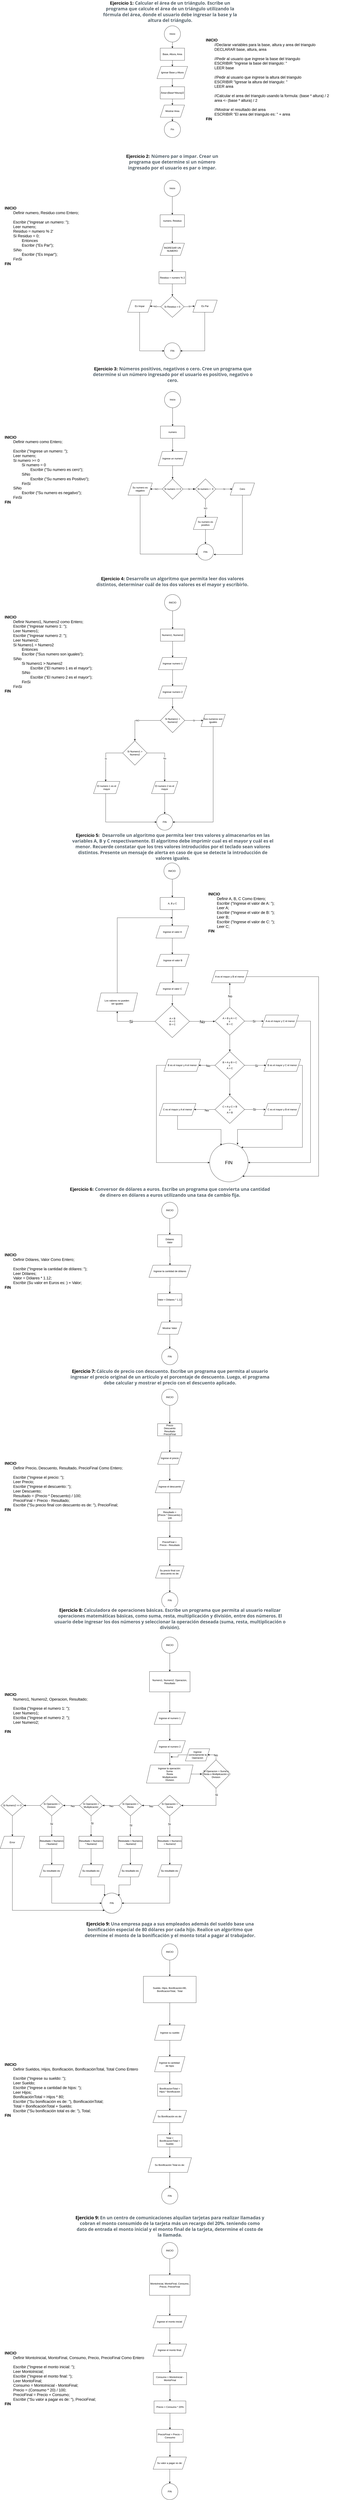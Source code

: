 <mxfile version="24.7.16">
  <diagram name="Página-1" id="diP-O9pLG7JxzAGupc3B">
    <mxGraphModel dx="2073" dy="1778" grid="1" gridSize="10" guides="1" tooltips="1" connect="1" arrows="1" fold="1" page="1" pageScale="1" pageWidth="827" pageHeight="1169" math="0" shadow="0">
      <root>
        <mxCell id="0" />
        <mxCell id="1" parent="0" />
        <mxCell id="6evMOSts6bq80Mxan7AQ-4" value="" style="edgeStyle=orthogonalEdgeStyle;rounded=0;orthogonalLoop=1;jettySize=auto;html=1;" parent="1" source="6evMOSts6bq80Mxan7AQ-2" target="6evMOSts6bq80Mxan7AQ-3" edge="1">
          <mxGeometry relative="1" as="geometry" />
        </mxCell>
        <mxCell id="6evMOSts6bq80Mxan7AQ-2" value="&lt;font style=&quot;vertical-align: inherit;&quot;&gt;&lt;font style=&quot;vertical-align: inherit;&quot;&gt;Inicio&lt;/font&gt;&lt;/font&gt;" style="ellipse;whiteSpace=wrap;html=1;aspect=fixed;" parent="1" vertex="1">
          <mxGeometry x="799" y="-1040" width="80" height="80" as="geometry" />
        </mxCell>
        <mxCell id="6evMOSts6bq80Mxan7AQ-6" value="" style="edgeStyle=orthogonalEdgeStyle;rounded=0;orthogonalLoop=1;jettySize=auto;html=1;" parent="1" source="6evMOSts6bq80Mxan7AQ-3" target="6evMOSts6bq80Mxan7AQ-5" edge="1">
          <mxGeometry relative="1" as="geometry" />
        </mxCell>
        <mxCell id="6evMOSts6bq80Mxan7AQ-3" value="&lt;font style=&quot;vertical-align: inherit;&quot;&gt;&lt;font style=&quot;vertical-align: inherit;&quot;&gt;Base, Altura, Area&lt;/font&gt;&lt;/font&gt;" style="whiteSpace=wrap;html=1;" parent="1" vertex="1">
          <mxGeometry x="779" y="-930" width="120" height="60" as="geometry" />
        </mxCell>
        <mxCell id="6evMOSts6bq80Mxan7AQ-8" value="" style="edgeStyle=orthogonalEdgeStyle;rounded=0;orthogonalLoop=1;jettySize=auto;html=1;" parent="1" source="6evMOSts6bq80Mxan7AQ-5" target="6evMOSts6bq80Mxan7AQ-7" edge="1">
          <mxGeometry relative="1" as="geometry" />
        </mxCell>
        <mxCell id="6evMOSts6bq80Mxan7AQ-5" value="&lt;font style=&quot;vertical-align: inherit;&quot;&gt;&lt;font style=&quot;vertical-align: inherit;&quot;&gt;Igresar Base y Altura&lt;/font&gt;&lt;/font&gt;" style="shape=parallelogram;perimeter=parallelogramPerimeter;whiteSpace=wrap;html=1;fixedSize=1;" parent="1" vertex="1">
          <mxGeometry x="763" y="-840" width="151" height="60" as="geometry" />
        </mxCell>
        <mxCell id="6evMOSts6bq80Mxan7AQ-10" value="" style="edgeStyle=orthogonalEdgeStyle;rounded=0;orthogonalLoop=1;jettySize=auto;html=1;" parent="1" source="6evMOSts6bq80Mxan7AQ-7" target="6evMOSts6bq80Mxan7AQ-9" edge="1">
          <mxGeometry relative="1" as="geometry" />
        </mxCell>
        <mxCell id="6evMOSts6bq80Mxan7AQ-7" value="&lt;font style=&quot;vertical-align: inherit;&quot;&gt;&lt;font style=&quot;vertical-align: inherit;&quot;&gt;&lt;font style=&quot;vertical-align: inherit;&quot;&gt;&lt;font style=&quot;vertical-align: inherit;&quot;&gt;&lt;font style=&quot;vertical-align: inherit;&quot;&gt;&lt;font style=&quot;vertical-align: inherit;&quot;&gt;Área=(Base*Altura)/2&lt;/font&gt;&lt;/font&gt;&lt;/font&gt;&lt;/font&gt;&lt;/font&gt;&lt;/font&gt;" style="whiteSpace=wrap;html=1;" parent="1" vertex="1">
          <mxGeometry x="779" y="-740" width="120" height="60" as="geometry" />
        </mxCell>
        <mxCell id="6evMOSts6bq80Mxan7AQ-12" value="" style="edgeStyle=orthogonalEdgeStyle;rounded=0;orthogonalLoop=1;jettySize=auto;html=1;" parent="1" source="6evMOSts6bq80Mxan7AQ-9" edge="1">
          <mxGeometry relative="1" as="geometry">
            <mxPoint x="839" y="-570" as="targetPoint" />
          </mxGeometry>
        </mxCell>
        <mxCell id="6evMOSts6bq80Mxan7AQ-9" value="&lt;font style=&quot;vertical-align: inherit;&quot;&gt;&lt;font style=&quot;vertical-align: inherit;&quot;&gt;Mostrar Area&lt;/font&gt;&lt;/font&gt;" style="shape=parallelogram;perimeter=parallelogramPerimeter;whiteSpace=wrap;html=1;fixedSize=1;" parent="1" vertex="1">
          <mxGeometry x="779" y="-650" width="120" height="60" as="geometry" />
        </mxCell>
        <mxCell id="6evMOSts6bq80Mxan7AQ-11" value="&lt;font style=&quot;vertical-align: inherit;&quot;&gt;&lt;font style=&quot;vertical-align: inherit;&quot;&gt;Fin&lt;/font&gt;&lt;/font&gt;" style="ellipse;whiteSpace=wrap;html=1;" parent="1" vertex="1">
          <mxGeometry x="799" y="-570" width="80" height="80" as="geometry" />
        </mxCell>
        <mxCell id="YR5uZv47MiNPMvW6iYIs-2" value="" style="edgeStyle=orthogonalEdgeStyle;rounded=0;orthogonalLoop=1;jettySize=auto;html=1;" parent="1" source="6evMOSts6bq80Mxan7AQ-14" target="YR5uZv47MiNPMvW6iYIs-1" edge="1">
          <mxGeometry relative="1" as="geometry" />
        </mxCell>
        <mxCell id="6evMOSts6bq80Mxan7AQ-14" value="Inicio" style="ellipse;whiteSpace=wrap;html=1;aspect=fixed;" parent="1" vertex="1">
          <mxGeometry x="798.5" y="-280" width="80" height="80" as="geometry" />
        </mxCell>
        <mxCell id="YR5uZv47MiNPMvW6iYIs-4" value="" style="edgeStyle=orthogonalEdgeStyle;rounded=0;orthogonalLoop=1;jettySize=auto;html=1;" parent="1" source="YR5uZv47MiNPMvW6iYIs-1" target="YR5uZv47MiNPMvW6iYIs-3" edge="1">
          <mxGeometry relative="1" as="geometry" />
        </mxCell>
        <mxCell id="YR5uZv47MiNPMvW6iYIs-1" value="&lt;div&gt;&lt;font style=&quot;vertical-align: inherit;&quot;&gt;&lt;font style=&quot;vertical-align: inherit;&quot;&gt;numero, Residuo&lt;/font&gt;&lt;/font&gt;&lt;/div&gt;" style="whiteSpace=wrap;html=1;" parent="1" vertex="1">
          <mxGeometry x="778.5" y="-110" width="120" height="60" as="geometry" />
        </mxCell>
        <mxCell id="YR5uZv47MiNPMvW6iYIs-6" value="" style="edgeStyle=orthogonalEdgeStyle;rounded=0;orthogonalLoop=1;jettySize=auto;html=1;" parent="1" source="YR5uZv47MiNPMvW6iYIs-3" target="YR5uZv47MiNPMvW6iYIs-5" edge="1">
          <mxGeometry relative="1" as="geometry" />
        </mxCell>
        <mxCell id="YR5uZv47MiNPMvW6iYIs-3" value="&lt;font style=&quot;vertical-align: inherit;&quot;&gt;&lt;font style=&quot;vertical-align: inherit;&quot;&gt;INGRESAR UN NUMERO&lt;/font&gt;&lt;/font&gt;" style="shape=parallelogram;perimeter=parallelogramPerimeter;whiteSpace=wrap;html=1;fixedSize=1;" parent="1" vertex="1">
          <mxGeometry x="778.5" y="30" width="120" height="60" as="geometry" />
        </mxCell>
        <mxCell id="YR5uZv47MiNPMvW6iYIs-8" value="" style="edgeStyle=orthogonalEdgeStyle;rounded=0;orthogonalLoop=1;jettySize=auto;html=1;" parent="1" source="YR5uZv47MiNPMvW6iYIs-5" target="YR5uZv47MiNPMvW6iYIs-7" edge="1">
          <mxGeometry relative="1" as="geometry" />
        </mxCell>
        <mxCell id="YR5uZv47MiNPMvW6iYIs-5" value="&lt;font style=&quot;vertical-align: inherit;&quot;&gt;&lt;font style=&quot;vertical-align: inherit;&quot;&gt;Residuo = numero % 2&lt;/font&gt;&lt;/font&gt;" style="whiteSpace=wrap;html=1;" parent="1" vertex="1">
          <mxGeometry x="772.75" y="170" width="131.5" height="60" as="geometry" />
        </mxCell>
        <mxCell id="YR5uZv47MiNPMvW6iYIs-10" value="&lt;font style=&quot;vertical-align: inherit;&quot;&gt;&lt;font style=&quot;vertical-align: inherit;&quot;&gt;NO&lt;/font&gt;&lt;/font&gt;" style="edgeStyle=orthogonalEdgeStyle;rounded=0;orthogonalLoop=1;jettySize=auto;html=1;" parent="1" source="YR5uZv47MiNPMvW6iYIs-7" edge="1">
          <mxGeometry relative="1" as="geometry">
            <mxPoint x="728.5" y="340" as="targetPoint" />
          </mxGeometry>
        </mxCell>
        <mxCell id="YR5uZv47MiNPMvW6iYIs-12" value="&lt;font style=&quot;vertical-align: inherit;&quot;&gt;&lt;font style=&quot;vertical-align: inherit;&quot;&gt;SI&lt;/font&gt;&lt;/font&gt;" style="edgeStyle=orthogonalEdgeStyle;rounded=0;orthogonalLoop=1;jettySize=auto;html=1;" parent="1" source="YR5uZv47MiNPMvW6iYIs-7" edge="1">
          <mxGeometry relative="1" as="geometry">
            <mxPoint x="948.5" y="340" as="targetPoint" />
          </mxGeometry>
        </mxCell>
        <mxCell id="YR5uZv47MiNPMvW6iYIs-7" value="&lt;font style=&quot;vertical-align: inherit;&quot;&gt;&lt;font style=&quot;vertical-align: inherit;&quot;&gt;Si Residuo = 0&lt;/font&gt;&lt;/font&gt;" style="rhombus;whiteSpace=wrap;html=1;" parent="1" vertex="1">
          <mxGeometry x="781.38" y="290" width="115.25" height="105" as="geometry" />
        </mxCell>
        <mxCell id="YR5uZv47MiNPMvW6iYIs-14" value="" style="edgeStyle=orthogonalEdgeStyle;rounded=0;orthogonalLoop=1;jettySize=auto;html=1;" parent="1" target="YR5uZv47MiNPMvW6iYIs-13" edge="1">
          <mxGeometry relative="1" as="geometry">
            <Array as="points">
              <mxPoint x="677.5" y="560" />
            </Array>
            <mxPoint x="677.5" y="370" as="sourcePoint" />
          </mxGeometry>
        </mxCell>
        <mxCell id="YR5uZv47MiNPMvW6iYIs-9" value="&lt;font style=&quot;vertical-align: inherit;&quot;&gt;&lt;font style=&quot;vertical-align: inherit;&quot;&gt;Es Impar&lt;/font&gt;&lt;/font&gt;" style="shape=parallelogram;perimeter=parallelogramPerimeter;whiteSpace=wrap;html=1;fixedSize=1;" parent="1" vertex="1">
          <mxGeometry x="618" y="310" width="120" height="60" as="geometry" />
        </mxCell>
        <mxCell id="YR5uZv47MiNPMvW6iYIs-15" style="edgeStyle=orthogonalEdgeStyle;rounded=0;orthogonalLoop=1;jettySize=auto;html=1;exitX=0.5;exitY=1;exitDx=0;exitDy=0;entryX=1;entryY=0.5;entryDx=0;entryDy=0;" parent="1" target="YR5uZv47MiNPMvW6iYIs-13" edge="1">
          <mxGeometry relative="1" as="geometry">
            <mxPoint x="897.5" y="570" as="targetPoint" />
            <mxPoint x="998.5" y="370" as="sourcePoint" />
            <Array as="points">
              <mxPoint x="999" y="560" />
            </Array>
          </mxGeometry>
        </mxCell>
        <mxCell id="YR5uZv47MiNPMvW6iYIs-11" value="&lt;font style=&quot;vertical-align: inherit;&quot;&gt;&lt;font style=&quot;vertical-align: inherit;&quot;&gt;Es Par&lt;/font&gt;&lt;/font&gt;" style="shape=parallelogram;perimeter=parallelogramPerimeter;whiteSpace=wrap;html=1;fixedSize=1;" parent="1" vertex="1">
          <mxGeometry x="940" y="310" width="120" height="60" as="geometry" />
        </mxCell>
        <mxCell id="YR5uZv47MiNPMvW6iYIs-13" value="FIN" style="ellipse;whiteSpace=wrap;html=1;" parent="1" vertex="1">
          <mxGeometry x="798.5" y="520" width="80" height="80" as="geometry" />
        </mxCell>
        <mxCell id="YR5uZv47MiNPMvW6iYIs-19" value="" style="edgeStyle=orthogonalEdgeStyle;rounded=0;orthogonalLoop=1;jettySize=auto;html=1;" parent="1" source="YR5uZv47MiNPMvW6iYIs-16" target="YR5uZv47MiNPMvW6iYIs-18" edge="1">
          <mxGeometry relative="1" as="geometry" />
        </mxCell>
        <mxCell id="YR5uZv47MiNPMvW6iYIs-16" value="&lt;font style=&quot;vertical-align: inherit;&quot;&gt;&lt;font style=&quot;vertical-align: inherit;&quot;&gt;Inicio&lt;/font&gt;&lt;/font&gt;" style="ellipse;whiteSpace=wrap;html=1;aspect=fixed;" parent="1" vertex="1">
          <mxGeometry x="800" y="760" width="80" height="80" as="geometry" />
        </mxCell>
        <mxCell id="YR5uZv47MiNPMvW6iYIs-22" value="" style="edgeStyle=orthogonalEdgeStyle;rounded=0;orthogonalLoop=1;jettySize=auto;html=1;" parent="1" source="YR5uZv47MiNPMvW6iYIs-18" target="YR5uZv47MiNPMvW6iYIs-21" edge="1">
          <mxGeometry relative="1" as="geometry" />
        </mxCell>
        <mxCell id="YR5uZv47MiNPMvW6iYIs-18" value="numero" style="whiteSpace=wrap;html=1;" parent="1" vertex="1">
          <mxGeometry x="780" y="930" width="120" height="60" as="geometry" />
        </mxCell>
        <mxCell id="YR5uZv47MiNPMvW6iYIs-26" value="" style="edgeStyle=orthogonalEdgeStyle;rounded=0;orthogonalLoop=1;jettySize=auto;html=1;" parent="1" source="YR5uZv47MiNPMvW6iYIs-21" target="YR5uZv47MiNPMvW6iYIs-25" edge="1">
          <mxGeometry relative="1" as="geometry" />
        </mxCell>
        <mxCell id="YR5uZv47MiNPMvW6iYIs-21" value="Ingrese un numero" style="shape=parallelogram;perimeter=parallelogramPerimeter;whiteSpace=wrap;html=1;fixedSize=1;" parent="1" vertex="1">
          <mxGeometry x="769" y="1055" width="142" height="70" as="geometry" />
        </mxCell>
        <mxCell id="YR5uZv47MiNPMvW6iYIs-28" value="" style="edgeStyle=orthogonalEdgeStyle;rounded=0;orthogonalLoop=1;jettySize=auto;html=1;" parent="1" source="YR5uZv47MiNPMvW6iYIs-25" edge="1">
          <mxGeometry relative="1" as="geometry">
            <mxPoint x="950" y="1240" as="targetPoint" />
          </mxGeometry>
        </mxCell>
        <mxCell id="YR5uZv47MiNPMvW6iYIs-30" value="NO" style="edgeStyle=orthogonalEdgeStyle;rounded=0;orthogonalLoop=1;jettySize=auto;html=1;" parent="1" source="YR5uZv47MiNPMvW6iYIs-25" target="YR5uZv47MiNPMvW6iYIs-29" edge="1">
          <mxGeometry relative="1" as="geometry" />
        </mxCell>
        <mxCell id="YR5uZv47MiNPMvW6iYIs-34" value="SI" style="edgeStyle=orthogonalEdgeStyle;rounded=0;orthogonalLoop=1;jettySize=auto;html=1;" parent="1" source="YR5uZv47MiNPMvW6iYIs-25" target="YR5uZv47MiNPMvW6iYIs-33" edge="1">
          <mxGeometry relative="1" as="geometry" />
        </mxCell>
        <mxCell id="YR5uZv47MiNPMvW6iYIs-25" value="Si numero &amp;gt;= 0" style="rhombus;whiteSpace=wrap;html=1;" parent="1" vertex="1">
          <mxGeometry x="789" y="1190" width="102" height="100" as="geometry" />
        </mxCell>
        <mxCell id="YR5uZv47MiNPMvW6iYIs-32" value="" style="edgeStyle=orthogonalEdgeStyle;rounded=0;orthogonalLoop=1;jettySize=auto;html=1;" parent="1" source="YR5uZv47MiNPMvW6iYIs-29" target="YR5uZv47MiNPMvW6iYIs-31" edge="1">
          <mxGeometry relative="1" as="geometry">
            <Array as="points">
              <mxPoint x="680" y="1560" />
            </Array>
          </mxGeometry>
        </mxCell>
        <mxCell id="YR5uZv47MiNPMvW6iYIs-29" value="Su numero es negativo" style="shape=parallelogram;perimeter=parallelogramPerimeter;whiteSpace=wrap;html=1;fixedSize=1;" parent="1" vertex="1">
          <mxGeometry x="620" y="1210" width="120" height="60" as="geometry" />
        </mxCell>
        <mxCell id="YR5uZv47MiNPMvW6iYIs-31" value="FIN" style="ellipse;whiteSpace=wrap;html=1;" parent="1" vertex="1">
          <mxGeometry x="962" y="1510" width="80" height="80" as="geometry" />
        </mxCell>
        <mxCell id="YR5uZv47MiNPMvW6iYIs-36" value="SI" style="edgeStyle=orthogonalEdgeStyle;rounded=0;orthogonalLoop=1;jettySize=auto;html=1;" parent="1" source="YR5uZv47MiNPMvW6iYIs-33" target="YR5uZv47MiNPMvW6iYIs-35" edge="1">
          <mxGeometry relative="1" as="geometry" />
        </mxCell>
        <mxCell id="YR5uZv47MiNPMvW6iYIs-38" value="NO" style="edgeStyle=orthogonalEdgeStyle;rounded=0;orthogonalLoop=1;jettySize=auto;html=1;" parent="1" source="YR5uZv47MiNPMvW6iYIs-33" target="YR5uZv47MiNPMvW6iYIs-37" edge="1">
          <mxGeometry relative="1" as="geometry" />
        </mxCell>
        <mxCell id="YR5uZv47MiNPMvW6iYIs-33" value="Si numero =&amp;nbsp; 0" style="rhombus;whiteSpace=wrap;html=1;" parent="1" vertex="1">
          <mxGeometry x="951" y="1190" width="102" height="100" as="geometry" />
        </mxCell>
        <mxCell id="YR5uZv47MiNPMvW6iYIs-35" value="Cero" style="shape=parallelogram;perimeter=parallelogramPerimeter;whiteSpace=wrap;html=1;fixedSize=1;" parent="1" vertex="1">
          <mxGeometry x="1124" y="1210" width="120" height="60" as="geometry" />
        </mxCell>
        <mxCell id="YR5uZv47MiNPMvW6iYIs-39" value="" style="edgeStyle=orthogonalEdgeStyle;rounded=0;orthogonalLoop=1;jettySize=auto;html=1;" parent="1" source="YR5uZv47MiNPMvW6iYIs-37" target="YR5uZv47MiNPMvW6iYIs-31" edge="1">
          <mxGeometry relative="1" as="geometry" />
        </mxCell>
        <mxCell id="YR5uZv47MiNPMvW6iYIs-37" value="Su numero es positivo" style="shape=parallelogram;perimeter=parallelogramPerimeter;whiteSpace=wrap;html=1;fixedSize=1;" parent="1" vertex="1">
          <mxGeometry x="942" y="1379" width="120" height="60" as="geometry" />
        </mxCell>
        <mxCell id="YR5uZv47MiNPMvW6iYIs-40" style="edgeStyle=orthogonalEdgeStyle;rounded=0;orthogonalLoop=1;jettySize=auto;html=1;exitX=0.5;exitY=1;exitDx=0;exitDy=0;entryX=1.013;entryY=0.65;entryDx=0;entryDy=0;entryPerimeter=0;" parent="1" source="YR5uZv47MiNPMvW6iYIs-35" target="YR5uZv47MiNPMvW6iYIs-31" edge="1">
          <mxGeometry relative="1" as="geometry" />
        </mxCell>
        <mxCell id="YR5uZv47MiNPMvW6iYIs-41" value="&lt;b style=&quot;font-size: 22px;&quot;&gt;&lt;span style=&quot;font-size: 22px;&quot;&gt;&lt;font style=&quot;font-size: 22px;&quot;&gt;&lt;font style=&quot;vertical-align: inherit; font-size: 22px;&quot;&gt;&lt;font style=&quot;vertical-align: inherit; font-size: 22px;&quot;&gt;Ejercicio 1:&amp;nbsp;&lt;/font&gt;&lt;/font&gt;&lt;/font&gt;&lt;/span&gt;&lt;span style=&quot;box-sizing: border-box; caret-color: rgb(82, 96, 105); color: rgb(82, 96, 105); font-family: &amp;quot;Open Sans&amp;quot;, sans-serif; text-align: left;&quot;&gt;Calcular el área de un triángulo.&amp;nbsp;&lt;/span&gt;&lt;span style=&quot;caret-color: rgb(82, 96, 105); color: rgb(82, 96, 105); font-family: &amp;quot;Open Sans&amp;quot;, sans-serif; text-align: left; background-color: rgb(255, 255, 255);&quot;&gt;Escribe un programa que calcule el área de un triángulo utilizando la fórmula del&amp;nbsp;área, donde el usuario debe ingresar la base y la altura del triángulo.&lt;/span&gt;&lt;/b&gt;" style="text;html=1;align=center;verticalAlign=middle;whiteSpace=wrap;rounded=0;" parent="1" vertex="1">
          <mxGeometry x="475.5" y="-1130" width="703" height="40" as="geometry" />
        </mxCell>
        <mxCell id="YR5uZv47MiNPMvW6iYIs-42" value="&lt;font style=&quot;font-size: 22px;&quot;&gt;&lt;b&gt;&lt;font style=&quot;font-size: 22px;&quot;&gt;&lt;font style=&quot;vertical-align: inherit; font-size: 22px;&quot;&gt;&lt;font style=&quot;vertical-align: inherit; font-size: 22px;&quot;&gt;Ejercicio 4:&amp;nbsp;&lt;/font&gt;&lt;/font&gt;&lt;/font&gt;&lt;span style=&quot;caret-color: rgb(82, 96, 105); color: rgb(82, 96, 105); font-family: &amp;quot;Open Sans&amp;quot;, sans-serif; text-align: left; background-color: rgb(255, 255, 255);&quot;&gt;Desarrolle un algoritmo que permita leer dos valores distintos,&lt;/span&gt;&lt;span style=&quot;box-sizing: border-box; caret-color: rgb(82, 96, 105); color: rgb(82, 96, 105); font-family: &amp;quot;Open Sans&amp;quot;, sans-serif; text-align: left;&quot;&gt;&amp;nbsp;&lt;/span&gt;&lt;span style=&quot;caret-color: rgb(82, 96, 105); color: rgb(82, 96, 105); font-family: &amp;quot;Open Sans&amp;quot;, sans-serif; text-align: left; background-color: rgb(255, 255, 255);&quot;&gt;determinar cuál de los dos valores es el mayor y escribirlo.&lt;/span&gt;&lt;/b&gt;&lt;/font&gt;" style="text;html=1;align=center;verticalAlign=middle;whiteSpace=wrap;rounded=0;" parent="1" vertex="1">
          <mxGeometry x="458.5" y="1680" width="760" height="30" as="geometry" />
        </mxCell>
        <mxCell id="YR5uZv47MiNPMvW6iYIs-47" value="" style="edgeStyle=orthogonalEdgeStyle;rounded=0;orthogonalLoop=1;jettySize=auto;html=1;" parent="1" source="YR5uZv47MiNPMvW6iYIs-45" target="YR5uZv47MiNPMvW6iYIs-46" edge="1">
          <mxGeometry relative="1" as="geometry" />
        </mxCell>
        <mxCell id="YR5uZv47MiNPMvW6iYIs-45" value="INICIO" style="ellipse;whiteSpace=wrap;html=1;aspect=fixed;" parent="1" vertex="1">
          <mxGeometry x="800" y="1759" width="80" height="80" as="geometry" />
        </mxCell>
        <mxCell id="YR5uZv47MiNPMvW6iYIs-49" value="" style="edgeStyle=orthogonalEdgeStyle;rounded=0;orthogonalLoop=1;jettySize=auto;html=1;" parent="1" source="YR5uZv47MiNPMvW6iYIs-46" target="YR5uZv47MiNPMvW6iYIs-48" edge="1">
          <mxGeometry relative="1" as="geometry" />
        </mxCell>
        <mxCell id="YR5uZv47MiNPMvW6iYIs-46" value="Numero1, Numero2" style="whiteSpace=wrap;html=1;" parent="1" vertex="1">
          <mxGeometry x="780" y="1929" width="120" height="60" as="geometry" />
        </mxCell>
        <mxCell id="YR5uZv47MiNPMvW6iYIs-51" value="" style="edgeStyle=orthogonalEdgeStyle;rounded=0;orthogonalLoop=1;jettySize=auto;html=1;" parent="1" source="YR5uZv47MiNPMvW6iYIs-48" target="YR5uZv47MiNPMvW6iYIs-50" edge="1">
          <mxGeometry relative="1" as="geometry" />
        </mxCell>
        <mxCell id="YR5uZv47MiNPMvW6iYIs-48" value="Ingresar numero 1" style="shape=parallelogram;perimeter=parallelogramPerimeter;whiteSpace=wrap;html=1;fixedSize=1;" parent="1" vertex="1">
          <mxGeometry x="770" y="2069" width="140" height="60" as="geometry" />
        </mxCell>
        <mxCell id="YR5uZv47MiNPMvW6iYIs-53" value="" style="edgeStyle=orthogonalEdgeStyle;rounded=0;orthogonalLoop=1;jettySize=auto;html=1;" parent="1" source="YR5uZv47MiNPMvW6iYIs-50" target="YR5uZv47MiNPMvW6iYIs-52" edge="1">
          <mxGeometry relative="1" as="geometry" />
        </mxCell>
        <mxCell id="YR5uZv47MiNPMvW6iYIs-50" value="Ingresar numero 2" style="shape=parallelogram;perimeter=parallelogramPerimeter;whiteSpace=wrap;html=1;fixedSize=1;" parent="1" vertex="1">
          <mxGeometry x="770" y="2209" width="140" height="60" as="geometry" />
        </mxCell>
        <mxCell id="YR5uZv47MiNPMvW6iYIs-55" value="SI" style="edgeStyle=orthogonalEdgeStyle;rounded=0;orthogonalLoop=1;jettySize=auto;html=1;" parent="1" source="YR5uZv47MiNPMvW6iYIs-52" target="YR5uZv47MiNPMvW6iYIs-54" edge="1">
          <mxGeometry relative="1" as="geometry" />
        </mxCell>
        <mxCell id="YR5uZv47MiNPMvW6iYIs-57" value="NO" style="edgeStyle=orthogonalEdgeStyle;rounded=0;orthogonalLoop=1;jettySize=auto;html=1;" parent="1" source="YR5uZv47MiNPMvW6iYIs-52" target="YR5uZv47MiNPMvW6iYIs-56" edge="1">
          <mxGeometry relative="1" as="geometry" />
        </mxCell>
        <mxCell id="YR5uZv47MiNPMvW6iYIs-52" value="Si Numero1 = Numero2" style="rhombus;whiteSpace=wrap;html=1;" parent="1" vertex="1">
          <mxGeometry x="780" y="2319" width="120" height="120" as="geometry" />
        </mxCell>
        <mxCell id="YR5uZv47MiNPMvW6iYIs-69" style="edgeStyle=orthogonalEdgeStyle;rounded=0;orthogonalLoop=1;jettySize=auto;html=1;exitX=0.5;exitY=1;exitDx=0;exitDy=0;entryX=1;entryY=0.5;entryDx=0;entryDy=0;" parent="1" source="YR5uZv47MiNPMvW6iYIs-54" target="YR5uZv47MiNPMvW6iYIs-62" edge="1">
          <mxGeometry relative="1" as="geometry" />
        </mxCell>
        <mxCell id="YR5uZv47MiNPMvW6iYIs-54" value="Sus numeros son iguales" style="shape=parallelogram;perimeter=parallelogramPerimeter;whiteSpace=wrap;html=1;fixedSize=1;" parent="1" vertex="1">
          <mxGeometry x="980" y="2349" width="120" height="60" as="geometry" />
        </mxCell>
        <mxCell id="YR5uZv47MiNPMvW6iYIs-59" value="Si" style="edgeStyle=orthogonalEdgeStyle;rounded=0;orthogonalLoop=1;jettySize=auto;html=1;" parent="1" source="YR5uZv47MiNPMvW6iYIs-56" edge="1">
          <mxGeometry relative="1" as="geometry">
            <mxPoint x="510" y="2679" as="targetPoint" />
          </mxGeometry>
        </mxCell>
        <mxCell id="YR5uZv47MiNPMvW6iYIs-61" value="No" style="edgeStyle=orthogonalEdgeStyle;rounded=0;orthogonalLoop=1;jettySize=auto;html=1;" parent="1" source="YR5uZv47MiNPMvW6iYIs-56" target="YR5uZv47MiNPMvW6iYIs-60" edge="1">
          <mxGeometry relative="1" as="geometry" />
        </mxCell>
        <mxCell id="YR5uZv47MiNPMvW6iYIs-56" value="Si Numero1 &amp;gt; Numero2" style="rhombus;whiteSpace=wrap;html=1;" parent="1" vertex="1">
          <mxGeometry x="594" y="2479" width="120" height="120" as="geometry" />
        </mxCell>
        <mxCell id="YR5uZv47MiNPMvW6iYIs-63" value="" style="edgeStyle=orthogonalEdgeStyle;rounded=0;orthogonalLoop=1;jettySize=auto;html=1;" parent="1" target="YR5uZv47MiNPMvW6iYIs-62" edge="1">
          <mxGeometry relative="1" as="geometry">
            <Array as="points">
              <mxPoint x="510" y="2739" />
              <mxPoint x="510" y="2879" />
            </Array>
            <mxPoint x="520" y="2739" as="sourcePoint" />
          </mxGeometry>
        </mxCell>
        <mxCell id="YR5uZv47MiNPMvW6iYIs-58" value="El numero 1 es el mayor" style="shape=parallelogram;perimeter=parallelogramPerimeter;whiteSpace=wrap;html=1;fixedSize=1;" parent="1" vertex="1">
          <mxGeometry x="450" y="2679" width="130" height="60" as="geometry" />
        </mxCell>
        <mxCell id="YR5uZv47MiNPMvW6iYIs-68" value="" style="edgeStyle=orthogonalEdgeStyle;rounded=0;orthogonalLoop=1;jettySize=auto;html=1;" parent="1" source="YR5uZv47MiNPMvW6iYIs-60" target="YR5uZv47MiNPMvW6iYIs-62" edge="1">
          <mxGeometry relative="1" as="geometry">
            <Array as="points">
              <mxPoint x="801" y="2759" />
              <mxPoint x="801" y="2759" />
            </Array>
          </mxGeometry>
        </mxCell>
        <mxCell id="YR5uZv47MiNPMvW6iYIs-60" value="El numero 2 es el mayor" style="shape=parallelogram;perimeter=parallelogramPerimeter;whiteSpace=wrap;html=1;fixedSize=1;" parent="1" vertex="1">
          <mxGeometry x="735.99" y="2679" width="130" height="60" as="geometry" />
        </mxCell>
        <mxCell id="YR5uZv47MiNPMvW6iYIs-62" value="FIN" style="ellipse;whiteSpace=wrap;html=1;" parent="1" vertex="1">
          <mxGeometry x="761" y="2839" width="80" height="80" as="geometry" />
        </mxCell>
        <mxCell id="YR5uZv47MiNPMvW6iYIs-72" value="" style="edgeStyle=orthogonalEdgeStyle;rounded=0;orthogonalLoop=1;jettySize=auto;html=1;" parent="1" target="YR5uZv47MiNPMvW6iYIs-71" edge="1">
          <mxGeometry relative="1" as="geometry">
            <mxPoint x="838.5" y="3160" as="sourcePoint" />
          </mxGeometry>
        </mxCell>
        <mxCell id="YR5uZv47MiNPMvW6iYIs-70" value="INICIO" style="ellipse;whiteSpace=wrap;html=1;aspect=fixed;" parent="1" vertex="1">
          <mxGeometry x="797" y="3080" width="80" height="80" as="geometry" />
        </mxCell>
        <mxCell id="A9L-10VFelwN_b7H79AT-4" value="" style="edgeStyle=orthogonalEdgeStyle;rounded=0;orthogonalLoop=1;jettySize=auto;html=1;" parent="1" source="YR5uZv47MiNPMvW6iYIs-71" target="A9L-10VFelwN_b7H79AT-3" edge="1">
          <mxGeometry relative="1" as="geometry" />
        </mxCell>
        <mxCell id="YR5uZv47MiNPMvW6iYIs-71" value="A, B y C" style="whiteSpace=wrap;html=1;" parent="1" vertex="1">
          <mxGeometry x="778.5" y="3250" width="120" height="60" as="geometry" />
        </mxCell>
        <mxCell id="A9L-10VFelwN_b7H79AT-7" value="" style="edgeStyle=orthogonalEdgeStyle;rounded=0;orthogonalLoop=1;jettySize=auto;html=1;" parent="1" source="A9L-10VFelwN_b7H79AT-3" edge="1">
          <mxGeometry relative="1" as="geometry">
            <mxPoint x="838.515" y="3530" as="targetPoint" />
          </mxGeometry>
        </mxCell>
        <mxCell id="A9L-10VFelwN_b7H79AT-3" value="Ingrese el valor A" style="shape=parallelogram;perimeter=parallelogramPerimeter;whiteSpace=wrap;html=1;fixedSize=1;" parent="1" vertex="1">
          <mxGeometry x="757.75" y="3390" width="161.5" height="60" as="geometry" />
        </mxCell>
        <mxCell id="A9L-10VFelwN_b7H79AT-10" value="" style="edgeStyle=orthogonalEdgeStyle;rounded=0;orthogonalLoop=1;jettySize=auto;html=1;" parent="1" source="A9L-10VFelwN_b7H79AT-8" edge="1">
          <mxGeometry relative="1" as="geometry">
            <mxPoint x="841.0" y="3670" as="targetPoint" />
          </mxGeometry>
        </mxCell>
        <mxCell id="A9L-10VFelwN_b7H79AT-8" value="Ingrese el valor B" style="shape=parallelogram;perimeter=parallelogramPerimeter;whiteSpace=wrap;html=1;fixedSize=1;" parent="1" vertex="1">
          <mxGeometry x="760.25" y="3530" width="161.5" height="60" as="geometry" />
        </mxCell>
        <mxCell id="A9L-10VFelwN_b7H79AT-20" style="edgeStyle=orthogonalEdgeStyle;rounded=0;orthogonalLoop=1;jettySize=auto;html=1;exitX=0.5;exitY=1;exitDx=0;exitDy=0;" parent="1" source="A9L-10VFelwN_b7H79AT-11" target="A9L-10VFelwN_b7H79AT-19" edge="1">
          <mxGeometry relative="1" as="geometry" />
        </mxCell>
        <mxCell id="A9L-10VFelwN_b7H79AT-11" value="Ingrese el valor C" style="shape=parallelogram;perimeter=parallelogramPerimeter;whiteSpace=wrap;html=1;fixedSize=1;" parent="1" vertex="1">
          <mxGeometry x="758.25" y="3670" width="161.5" height="60" as="geometry" />
        </mxCell>
        <mxCell id="A9L-10VFelwN_b7H79AT-23" value="&lt;font style=&quot;font-size: 20px;&quot;&gt;Si&lt;/font&gt;" style="edgeStyle=orthogonalEdgeStyle;rounded=0;orthogonalLoop=1;jettySize=auto;html=1;exitX=0;exitY=0.5;exitDx=0;exitDy=0;entryX=0.5;entryY=1;entryDx=0;entryDy=0;" parent="1" source="A9L-10VFelwN_b7H79AT-19" target="A9L-10VFelwN_b7H79AT-22" edge="1">
          <mxGeometry relative="1" as="geometry" />
        </mxCell>
        <mxCell id="A9L-10VFelwN_b7H79AT-27" value="&lt;font style=&quot;font-size: 20px;&quot;&gt;No&lt;/font&gt;" style="edgeStyle=orthogonalEdgeStyle;rounded=0;orthogonalLoop=1;jettySize=auto;html=1;" parent="1" source="A9L-10VFelwN_b7H79AT-19" edge="1">
          <mxGeometry relative="1" as="geometry">
            <mxPoint x="1048.5" y="3860" as="targetPoint" />
          </mxGeometry>
        </mxCell>
        <mxCell id="A9L-10VFelwN_b7H79AT-19" value="A = B&lt;div&gt;A = C&lt;/div&gt;&lt;div&gt;B = C&lt;/div&gt;" style="rhombus;whiteSpace=wrap;html=1;" parent="1" vertex="1">
          <mxGeometry x="753.5" y="3780" width="170" height="160" as="geometry" />
        </mxCell>
        <mxCell id="A9L-10VFelwN_b7H79AT-24" style="edgeStyle=orthogonalEdgeStyle;rounded=0;orthogonalLoop=1;jettySize=auto;html=1;exitX=0.5;exitY=0;exitDx=0;exitDy=0;" parent="1" source="A9L-10VFelwN_b7H79AT-22" edge="1">
          <mxGeometry relative="1" as="geometry">
            <mxPoint x="840" y="3350" as="targetPoint" />
            <Array as="points">
              <mxPoint x="567" y="3350" />
            </Array>
          </mxGeometry>
        </mxCell>
        <mxCell id="A9L-10VFelwN_b7H79AT-22" value="Los valores no pueden&amp;nbsp;&lt;div&gt;ser iguales&lt;/div&gt;" style="shape=parallelogram;perimeter=parallelogramPerimeter;whiteSpace=wrap;html=1;fixedSize=1;" parent="1" vertex="1">
          <mxGeometry x="467" y="3720" width="200" height="90" as="geometry" />
        </mxCell>
        <mxCell id="0owpBINJHQ_oUubCVYBU-30" value="" style="edgeStyle=orthogonalEdgeStyle;rounded=0;orthogonalLoop=1;jettySize=auto;html=1;" parent="1" source="A9L-10VFelwN_b7H79AT-28" edge="1">
          <mxGeometry relative="1" as="geometry">
            <mxPoint x="1121.905" y="3671.25" as="targetPoint" />
          </mxGeometry>
        </mxCell>
        <mxCell id="0owpBINJHQ_oUubCVYBU-64" value="&lt;font style=&quot;font-size: 16px;&quot;&gt;No&lt;/font&gt;" style="edgeLabel;html=1;align=center;verticalAlign=middle;resizable=0;points=[];" parent="0owpBINJHQ_oUubCVYBU-30" vertex="1" connectable="0">
          <mxGeometry x="-0.093" y="-1" relative="1" as="geometry">
            <mxPoint as="offset" />
          </mxGeometry>
        </mxCell>
        <mxCell id="0owpBINJHQ_oUubCVYBU-33" value="&lt;font style=&quot;font-size: 16px;&quot;&gt;Si&lt;/font&gt;" style="edgeStyle=orthogonalEdgeStyle;rounded=0;orthogonalLoop=1;jettySize=auto;html=1;" parent="1" source="A9L-10VFelwN_b7H79AT-28" edge="1">
          <mxGeometry x="-0.001" relative="1" as="geometry">
            <mxPoint x="1288.03" y="3858.829" as="targetPoint" />
            <mxPoint as="offset" />
          </mxGeometry>
        </mxCell>
        <mxCell id="0owpBINJHQ_oUubCVYBU-36" value="" style="edgeStyle=orthogonalEdgeStyle;rounded=0;orthogonalLoop=1;jettySize=auto;html=1;" parent="1" source="A9L-10VFelwN_b7H79AT-28" target="0owpBINJHQ_oUubCVYBU-35" edge="1">
          <mxGeometry relative="1" as="geometry" />
        </mxCell>
        <mxCell id="A9L-10VFelwN_b7H79AT-28" value="A &amp;gt; B y A &amp;gt; C&lt;div&gt;y&amp;nbsp;&lt;/div&gt;&lt;div&gt;B &amp;gt; C&lt;/div&gt;" style="rhombus;whiteSpace=wrap;html=1;" parent="1" vertex="1">
          <mxGeometry x="1048.88" y="3790" width="146.1" height="137.5" as="geometry" />
        </mxCell>
        <mxCell id="P0fLIiBa_LavEUqAMEqs-2" value="&lt;b style=&quot;font-size: 22px;&quot;&gt;&lt;span style=&quot;font-size: 22px;&quot;&gt;Ejercicio 2:&amp;nbsp;&lt;/span&gt;&lt;span style=&quot;box-sizing: border-box; caret-color: rgb(82, 96, 105); color: rgb(82, 96, 105); font-family: &amp;quot;Open Sans&amp;quot;, sans-serif; text-align: left;&quot;&gt;Número par o impar.&amp;nbsp;&lt;/span&gt;&lt;span style=&quot;caret-color: rgb(82, 96, 105); color: rgb(82, 96, 105); font-family: &amp;quot;Open Sans&amp;quot;, sans-serif; text-align: left; background-color: rgb(255, 255, 255);&quot;&gt;Crear un programa que determine si un número ingresado por el usuario es par&amp;nbsp;o impar.&lt;/span&gt;&lt;/b&gt;" style="text;html=1;align=center;verticalAlign=middle;whiteSpace=wrap;rounded=0;" parent="1" vertex="1">
          <mxGeometry x="591" y="-390" width="494" height="40" as="geometry" />
        </mxCell>
        <mxCell id="0owpBINJHQ_oUubCVYBU-73" style="edgeStyle=orthogonalEdgeStyle;rounded=0;orthogonalLoop=1;jettySize=auto;html=1;exitX=1;exitY=0.5;exitDx=0;exitDy=0;entryX=1;entryY=1;entryDx=0;entryDy=0;" parent="1" source="0owpBINJHQ_oUubCVYBU-31" target="0owpBINJHQ_oUubCVYBU-67" edge="1">
          <mxGeometry relative="1" as="geometry">
            <Array as="points">
              <mxPoint x="1560" y="3640" />
              <mxPoint x="1560" y="4622" />
            </Array>
          </mxGeometry>
        </mxCell>
        <mxCell id="0owpBINJHQ_oUubCVYBU-31" value="A es el mayor y B el menor" style="shape=parallelogram;perimeter=parallelogramPerimeter;whiteSpace=wrap;html=1;fixedSize=1;" parent="1" vertex="1">
          <mxGeometry x="1031.37" y="3610" width="181.12" height="60" as="geometry" />
        </mxCell>
        <mxCell id="0owpBINJHQ_oUubCVYBU-72" style="edgeStyle=orthogonalEdgeStyle;rounded=0;orthogonalLoop=1;jettySize=auto;html=1;exitX=1;exitY=0.5;exitDx=0;exitDy=0;entryX=1;entryY=0.5;entryDx=0;entryDy=0;" parent="1" source="0owpBINJHQ_oUubCVYBU-34" target="0owpBINJHQ_oUubCVYBU-67" edge="1">
          <mxGeometry relative="1" as="geometry">
            <mxPoint x="1540.0" y="4630.0" as="targetPoint" />
            <Array as="points">
              <mxPoint x="1520" y="3859" />
              <mxPoint x="1520" y="4555" />
            </Array>
          </mxGeometry>
        </mxCell>
        <mxCell id="0owpBINJHQ_oUubCVYBU-34" value="A es el mayor y C el menor" style="shape=parallelogram;perimeter=parallelogramPerimeter;whiteSpace=wrap;html=1;fixedSize=1;" parent="1" vertex="1">
          <mxGeometry x="1280" y="3828.75" width="181.12" height="60" as="geometry" />
        </mxCell>
        <mxCell id="0owpBINJHQ_oUubCVYBU-38" value="" style="edgeStyle=orthogonalEdgeStyle;rounded=0;orthogonalLoop=1;jettySize=auto;html=1;" parent="1" source="0owpBINJHQ_oUubCVYBU-35" target="0owpBINJHQ_oUubCVYBU-37" edge="1">
          <mxGeometry relative="1" as="geometry" />
        </mxCell>
        <mxCell id="0owpBINJHQ_oUubCVYBU-42" value="" style="edgeStyle=orthogonalEdgeStyle;rounded=0;orthogonalLoop=1;jettySize=auto;html=1;" parent="1" source="0owpBINJHQ_oUubCVYBU-35" edge="1">
          <mxGeometry relative="1" as="geometry">
            <mxPoint x="968.88" y="4076.25" as="targetPoint" />
          </mxGeometry>
        </mxCell>
        <mxCell id="0owpBINJHQ_oUubCVYBU-65" value="&lt;font style=&quot;font-size: 16px;&quot;&gt;No&lt;/font&gt;" style="edgeLabel;html=1;align=center;verticalAlign=middle;resizable=0;points=[];" parent="0owpBINJHQ_oUubCVYBU-42" vertex="1" connectable="0">
          <mxGeometry x="-0.158" y="1" relative="1" as="geometry">
            <mxPoint as="offset" />
          </mxGeometry>
        </mxCell>
        <mxCell id="0owpBINJHQ_oUubCVYBU-61" style="edgeStyle=orthogonalEdgeStyle;rounded=0;orthogonalLoop=1;jettySize=auto;html=1;exitX=1;exitY=0.5;exitDx=0;exitDy=0;entryX=0;entryY=0.5;entryDx=0;entryDy=0;" parent="1" source="0owpBINJHQ_oUubCVYBU-35" target="0owpBINJHQ_oUubCVYBU-44" edge="1">
          <mxGeometry relative="1" as="geometry" />
        </mxCell>
        <mxCell id="0owpBINJHQ_oUubCVYBU-62" value="&lt;font style=&quot;font-size: 16px;&quot;&gt;Si&lt;/font&gt;" style="edgeLabel;html=1;align=center;verticalAlign=middle;resizable=0;points=[];" parent="0owpBINJHQ_oUubCVYBU-61" vertex="1" connectable="0">
          <mxGeometry x="0.105" y="-1" relative="1" as="geometry">
            <mxPoint as="offset" />
          </mxGeometry>
        </mxCell>
        <mxCell id="0owpBINJHQ_oUubCVYBU-35" value="B &amp;gt; A y B &amp;gt; C&lt;div&gt;y&amp;nbsp;&lt;/div&gt;&lt;div&gt;A &amp;gt; C&lt;/div&gt;" style="rhombus;whiteSpace=wrap;html=1;" parent="1" vertex="1">
          <mxGeometry x="1048.88" y="4007.5" width="146.1" height="137.5" as="geometry" />
        </mxCell>
        <mxCell id="0owpBINJHQ_oUubCVYBU-51" value="" style="edgeStyle=orthogonalEdgeStyle;rounded=0;orthogonalLoop=1;jettySize=auto;html=1;" parent="1" source="0owpBINJHQ_oUubCVYBU-37" edge="1">
          <mxGeometry relative="1" as="geometry">
            <mxPoint x="1298.013" y="4293.8" as="targetPoint" />
          </mxGeometry>
        </mxCell>
        <mxCell id="0owpBINJHQ_oUubCVYBU-63" value="&lt;font style=&quot;font-size: 16px;&quot;&gt;Si&lt;/font&gt;" style="edgeLabel;html=1;align=center;verticalAlign=middle;resizable=0;points=[];" parent="0owpBINJHQ_oUubCVYBU-51" vertex="1" connectable="0">
          <mxGeometry x="-0.072" y="1" relative="1" as="geometry">
            <mxPoint as="offset" />
          </mxGeometry>
        </mxCell>
        <mxCell id="0owpBINJHQ_oUubCVYBU-53" value="" style="edgeStyle=orthogonalEdgeStyle;rounded=0;orthogonalLoop=1;jettySize=auto;html=1;" parent="1" source="0owpBINJHQ_oUubCVYBU-37" edge="1">
          <mxGeometry relative="1" as="geometry">
            <mxPoint x="945.813" y="4293.8" as="targetPoint" />
          </mxGeometry>
        </mxCell>
        <mxCell id="0owpBINJHQ_oUubCVYBU-66" value="&lt;font style=&quot;font-size: 16px;&quot;&gt;No&lt;/font&gt;" style="edgeLabel;html=1;align=center;verticalAlign=middle;resizable=0;points=[];" parent="0owpBINJHQ_oUubCVYBU-53" vertex="1" connectable="0">
          <mxGeometry x="-0.21" y="3" relative="1" as="geometry">
            <mxPoint as="offset" />
          </mxGeometry>
        </mxCell>
        <mxCell id="0owpBINJHQ_oUubCVYBU-37" value="&lt;div&gt;C &amp;gt; A y C &amp;gt; B&lt;/div&gt;&lt;div&gt;y&lt;/div&gt;&lt;div&gt;A &amp;gt; B&lt;/div&gt;" style="rhombus;whiteSpace=wrap;html=1;" parent="1" vertex="1">
          <mxGeometry x="1048.88" y="4225" width="146.1" height="137.5" as="geometry" />
        </mxCell>
        <mxCell id="0owpBINJHQ_oUubCVYBU-71" style="edgeStyle=orthogonalEdgeStyle;rounded=0;orthogonalLoop=1;jettySize=auto;html=1;exitX=1;exitY=0.5;exitDx=0;exitDy=0;entryX=0.822;entryY=0.105;entryDx=0;entryDy=0;entryPerimeter=0;" parent="1" source="0owpBINJHQ_oUubCVYBU-44" target="0owpBINJHQ_oUubCVYBU-67" edge="1">
          <mxGeometry relative="1" as="geometry">
            <Array as="points">
              <mxPoint x="1480" y="4076" />
              <mxPoint x="1480" y="4480" />
            </Array>
          </mxGeometry>
        </mxCell>
        <mxCell id="0owpBINJHQ_oUubCVYBU-44" value="B es el mayor y C el menor" style="shape=parallelogram;perimeter=parallelogramPerimeter;whiteSpace=wrap;html=1;fixedSize=1;" parent="1" vertex="1">
          <mxGeometry x="1290" y="4046.25" width="181.12" height="60" as="geometry" />
        </mxCell>
        <mxCell id="0owpBINJHQ_oUubCVYBU-70" style="edgeStyle=orthogonalEdgeStyle;rounded=0;orthogonalLoop=1;jettySize=auto;html=1;exitX=0;exitY=0.5;exitDx=0;exitDy=0;entryX=0;entryY=0.5;entryDx=0;entryDy=0;" parent="1" source="0owpBINJHQ_oUubCVYBU-45" target="0owpBINJHQ_oUubCVYBU-67" edge="1">
          <mxGeometry relative="1" as="geometry">
            <Array as="points">
              <mxPoint x="760" y="4076" />
              <mxPoint x="760" y="4555" />
            </Array>
          </mxGeometry>
        </mxCell>
        <mxCell id="0owpBINJHQ_oUubCVYBU-45" value="B es el mayor y A el menor" style="shape=parallelogram;perimeter=parallelogramPerimeter;whiteSpace=wrap;html=1;fixedSize=1;" parent="1" vertex="1">
          <mxGeometry x="797" y="4046.25" width="181.12" height="60" as="geometry" />
        </mxCell>
        <mxCell id="0owpBINJHQ_oUubCVYBU-54" value="C es el mayor y A el menor" style="shape=parallelogram;perimeter=parallelogramPerimeter;whiteSpace=wrap;html=1;fixedSize=1;" parent="1" vertex="1">
          <mxGeometry x="773.88" y="4263.75" width="181.12" height="60" as="geometry" />
        </mxCell>
        <mxCell id="0owpBINJHQ_oUubCVYBU-55" value="C es el mayor y B el menor" style="shape=parallelogram;perimeter=parallelogramPerimeter;whiteSpace=wrap;html=1;fixedSize=1;" parent="1" vertex="1">
          <mxGeometry x="1290" y="4263.75" width="181.12" height="60" as="geometry" />
        </mxCell>
        <mxCell id="0owpBINJHQ_oUubCVYBU-67" value="&lt;font style=&quot;font-size: 23px;&quot;&gt;FIN&lt;/font&gt;" style="ellipse;whiteSpace=wrap;html=1;" parent="1" vertex="1">
          <mxGeometry x="1022.49" y="4460" width="190" height="190" as="geometry" />
        </mxCell>
        <mxCell id="0owpBINJHQ_oUubCVYBU-68" style="edgeStyle=orthogonalEdgeStyle;rounded=0;orthogonalLoop=1;jettySize=auto;html=1;exitX=0.5;exitY=1;exitDx=0;exitDy=0;entryX=0.296;entryY=0.058;entryDx=0;entryDy=0;entryPerimeter=0;" parent="1" source="0owpBINJHQ_oUubCVYBU-54" target="0owpBINJHQ_oUubCVYBU-67" edge="1">
          <mxGeometry relative="1" as="geometry" />
        </mxCell>
        <mxCell id="0owpBINJHQ_oUubCVYBU-69" style="edgeStyle=orthogonalEdgeStyle;rounded=0;orthogonalLoop=1;jettySize=auto;html=1;exitX=0.5;exitY=1;exitDx=0;exitDy=0;entryX=0.724;entryY=0.035;entryDx=0;entryDy=0;entryPerimeter=0;" parent="1" source="0owpBINJHQ_oUubCVYBU-55" target="0owpBINJHQ_oUubCVYBU-67" edge="1">
          <mxGeometry relative="1" as="geometry" />
        </mxCell>
        <mxCell id="IR4-lqf4z4OdcPPWnqrK-4" value="" style="edgeStyle=orthogonalEdgeStyle;rounded=0;orthogonalLoop=1;jettySize=auto;html=1;" parent="1" source="IR4-lqf4z4OdcPPWnqrK-2" target="IR4-lqf4z4OdcPPWnqrK-3" edge="1">
          <mxGeometry relative="1" as="geometry" />
        </mxCell>
        <mxCell id="IR4-lqf4z4OdcPPWnqrK-2" value="INICIO" style="ellipse;whiteSpace=wrap;html=1;aspect=fixed;" parent="1" vertex="1">
          <mxGeometry x="786" y="4750" width="80" height="80" as="geometry" />
        </mxCell>
        <mxCell id="IR4-lqf4z4OdcPPWnqrK-6" value="" style="edgeStyle=orthogonalEdgeStyle;rounded=0;orthogonalLoop=1;jettySize=auto;html=1;" parent="1" source="IR4-lqf4z4OdcPPWnqrK-3" target="IR4-lqf4z4OdcPPWnqrK-5" edge="1">
          <mxGeometry relative="1" as="geometry" />
        </mxCell>
        <mxCell id="IR4-lqf4z4OdcPPWnqrK-3" value="Dólares&lt;br&gt;&lt;div&gt;Valor&lt;/div&gt;" style="whiteSpace=wrap;html=1;" parent="1" vertex="1">
          <mxGeometry x="765.95" y="4910" width="120" height="60" as="geometry" />
        </mxCell>
        <mxCell id="IR4-lqf4z4OdcPPWnqrK-8" value="" style="edgeStyle=orthogonalEdgeStyle;rounded=0;orthogonalLoop=1;jettySize=auto;html=1;" parent="1" source="IR4-lqf4z4OdcPPWnqrK-5" target="IR4-lqf4z4OdcPPWnqrK-7" edge="1">
          <mxGeometry relative="1" as="geometry" />
        </mxCell>
        <mxCell id="IR4-lqf4z4OdcPPWnqrK-5" value="Ingrese la cantidad de dólares" style="shape=parallelogram;perimeter=parallelogramPerimeter;whiteSpace=wrap;html=1;fixedSize=1;" parent="1" vertex="1">
          <mxGeometry x="723.49" y="5060" width="207.01" height="60" as="geometry" />
        </mxCell>
        <mxCell id="IR4-lqf4z4OdcPPWnqrK-10" value="" style="edgeStyle=orthogonalEdgeStyle;rounded=0;orthogonalLoop=1;jettySize=auto;html=1;" parent="1" source="IR4-lqf4z4OdcPPWnqrK-7" target="IR4-lqf4z4OdcPPWnqrK-9" edge="1">
          <mxGeometry relative="1" as="geometry" />
        </mxCell>
        <mxCell id="IR4-lqf4z4OdcPPWnqrK-7" value="Valor = Dólares * 1.12" style="whiteSpace=wrap;html=1;" parent="1" vertex="1">
          <mxGeometry x="766" y="5200" width="120" height="60" as="geometry" />
        </mxCell>
        <mxCell id="IR4-lqf4z4OdcPPWnqrK-12" value="" style="edgeStyle=orthogonalEdgeStyle;rounded=0;orthogonalLoop=1;jettySize=auto;html=1;" parent="1" source="IR4-lqf4z4OdcPPWnqrK-9" target="IR4-lqf4z4OdcPPWnqrK-11" edge="1">
          <mxGeometry relative="1" as="geometry" />
        </mxCell>
        <mxCell id="IR4-lqf4z4OdcPPWnqrK-9" value="Mostrar Valor" style="shape=parallelogram;perimeter=parallelogramPerimeter;whiteSpace=wrap;html=1;fixedSize=1;" parent="1" vertex="1">
          <mxGeometry x="766" y="5340" width="120" height="60" as="geometry" />
        </mxCell>
        <mxCell id="IR4-lqf4z4OdcPPWnqrK-11" value="FIN" style="ellipse;whiteSpace=wrap;html=1;" parent="1" vertex="1">
          <mxGeometry x="786" y="5470" width="80" height="80" as="geometry" />
        </mxCell>
        <mxCell id="IR4-lqf4z4OdcPPWnqrK-16" value="" style="edgeStyle=orthogonalEdgeStyle;rounded=0;orthogonalLoop=1;jettySize=auto;html=1;" parent="1" source="IR4-lqf4z4OdcPPWnqrK-14" target="IR4-lqf4z4OdcPPWnqrK-15" edge="1">
          <mxGeometry relative="1" as="geometry" />
        </mxCell>
        <mxCell id="IR4-lqf4z4OdcPPWnqrK-14" value="INICIO" style="ellipse;whiteSpace=wrap;html=1;aspect=fixed;" parent="1" vertex="1">
          <mxGeometry x="786" y="5670" width="80" height="80" as="geometry" />
        </mxCell>
        <mxCell id="IR4-lqf4z4OdcPPWnqrK-18" value="" style="edgeStyle=orthogonalEdgeStyle;rounded=0;orthogonalLoop=1;jettySize=auto;html=1;" parent="1" source="IR4-lqf4z4OdcPPWnqrK-15" target="IR4-lqf4z4OdcPPWnqrK-17" edge="1">
          <mxGeometry relative="1" as="geometry" />
        </mxCell>
        <mxCell id="IR4-lqf4z4OdcPPWnqrK-15" value="Precio&lt;div&gt;Descuento&lt;/div&gt;&lt;div&gt;Resultado&lt;/div&gt;&lt;div&gt;PrecioFinal&lt;/div&gt;" style="whiteSpace=wrap;html=1;" parent="1" vertex="1">
          <mxGeometry x="766" y="5840" width="120" height="60" as="geometry" />
        </mxCell>
        <mxCell id="IR4-lqf4z4OdcPPWnqrK-20" value="" style="edgeStyle=orthogonalEdgeStyle;rounded=0;orthogonalLoop=1;jettySize=auto;html=1;" parent="1" source="IR4-lqf4z4OdcPPWnqrK-17" target="IR4-lqf4z4OdcPPWnqrK-19" edge="1">
          <mxGeometry relative="1" as="geometry" />
        </mxCell>
        <mxCell id="IR4-lqf4z4OdcPPWnqrK-17" value="Ingrese el precio" style="shape=parallelogram;perimeter=parallelogramPerimeter;whiteSpace=wrap;html=1;fixedSize=1;" parent="1" vertex="1">
          <mxGeometry x="766" y="5980" width="120" height="60" as="geometry" />
        </mxCell>
        <mxCell id="IR4-lqf4z4OdcPPWnqrK-22" value="" style="edgeStyle=orthogonalEdgeStyle;rounded=0;orthogonalLoop=1;jettySize=auto;html=1;" parent="1" source="IR4-lqf4z4OdcPPWnqrK-19" target="IR4-lqf4z4OdcPPWnqrK-21" edge="1">
          <mxGeometry relative="1" as="geometry" />
        </mxCell>
        <mxCell id="IR4-lqf4z4OdcPPWnqrK-19" value="Ingrese el descuento" style="shape=parallelogram;perimeter=parallelogramPerimeter;whiteSpace=wrap;html=1;fixedSize=1;" parent="1" vertex="1">
          <mxGeometry x="754" y="6120" width="144" height="60" as="geometry" />
        </mxCell>
        <mxCell id="IR4-lqf4z4OdcPPWnqrK-24" value="" style="edgeStyle=orthogonalEdgeStyle;rounded=0;orthogonalLoop=1;jettySize=auto;html=1;" parent="1" source="IR4-lqf4z4OdcPPWnqrK-21" target="IR4-lqf4z4OdcPPWnqrK-23" edge="1">
          <mxGeometry relative="1" as="geometry" />
        </mxCell>
        <mxCell id="IR4-lqf4z4OdcPPWnqrK-21" value="Resultado =&lt;div&gt;(Precio * Descuento) / 100&lt;/div&gt;" style="whiteSpace=wrap;html=1;" parent="1" vertex="1">
          <mxGeometry x="766" y="6260" width="120" height="60" as="geometry" />
        </mxCell>
        <mxCell id="IR4-lqf4z4OdcPPWnqrK-26" value="" style="edgeStyle=orthogonalEdgeStyle;rounded=0;orthogonalLoop=1;jettySize=auto;html=1;" parent="1" source="IR4-lqf4z4OdcPPWnqrK-23" target="IR4-lqf4z4OdcPPWnqrK-25" edge="1">
          <mxGeometry relative="1" as="geometry" />
        </mxCell>
        <mxCell id="IR4-lqf4z4OdcPPWnqrK-23" value="PrecioFinal =&amp;nbsp;&lt;div&gt;Precio - Resultado&lt;/div&gt;" style="whiteSpace=wrap;html=1;" parent="1" vertex="1">
          <mxGeometry x="766" y="6400" width="120" height="60" as="geometry" />
        </mxCell>
        <mxCell id="IR4-lqf4z4OdcPPWnqrK-28" value="" style="edgeStyle=orthogonalEdgeStyle;rounded=0;orthogonalLoop=1;jettySize=auto;html=1;" parent="1" source="IR4-lqf4z4OdcPPWnqrK-25" target="IR4-lqf4z4OdcPPWnqrK-27" edge="1">
          <mxGeometry relative="1" as="geometry" />
        </mxCell>
        <mxCell id="IR4-lqf4z4OdcPPWnqrK-25" value="Su precio final con descuento es de:" style="shape=parallelogram;perimeter=parallelogramPerimeter;whiteSpace=wrap;html=1;fixedSize=1;" parent="1" vertex="1">
          <mxGeometry x="755.62" y="6540" width="140.75" height="60" as="geometry" />
        </mxCell>
        <mxCell id="IR4-lqf4z4OdcPPWnqrK-27" value="FIN" style="ellipse;whiteSpace=wrap;html=1;" parent="1" vertex="1">
          <mxGeometry x="786" y="6670" width="80" height="80" as="geometry" />
        </mxCell>
        <mxCell id="IR4-lqf4z4OdcPPWnqrK-32" value="" style="edgeStyle=orthogonalEdgeStyle;rounded=0;orthogonalLoop=1;jettySize=auto;html=1;" parent="1" source="IR4-lqf4z4OdcPPWnqrK-30" target="IR4-lqf4z4OdcPPWnqrK-31" edge="1">
          <mxGeometry relative="1" as="geometry" />
        </mxCell>
        <mxCell id="IR4-lqf4z4OdcPPWnqrK-30" value="INICIO" style="ellipse;whiteSpace=wrap;html=1;aspect=fixed;" parent="1" vertex="1">
          <mxGeometry x="786" y="6890" width="80" height="80" as="geometry" />
        </mxCell>
        <mxCell id="IR4-lqf4z4OdcPPWnqrK-36" value="" style="edgeStyle=orthogonalEdgeStyle;rounded=0;orthogonalLoop=1;jettySize=auto;html=1;" parent="1" source="IR4-lqf4z4OdcPPWnqrK-31" target="IR4-lqf4z4OdcPPWnqrK-35" edge="1">
          <mxGeometry relative="1" as="geometry" />
        </mxCell>
        <mxCell id="IR4-lqf4z4OdcPPWnqrK-31" value="Numero1, Numero2, Operacion, Resultado" style="whiteSpace=wrap;html=1;" parent="1" vertex="1">
          <mxGeometry x="725.99" y="7060" width="200" height="100" as="geometry" />
        </mxCell>
        <mxCell id="IR4-lqf4z4OdcPPWnqrK-38" value="" style="edgeStyle=orthogonalEdgeStyle;rounded=0;orthogonalLoop=1;jettySize=auto;html=1;" parent="1" source="IR4-lqf4z4OdcPPWnqrK-35" target="IR4-lqf4z4OdcPPWnqrK-37" edge="1">
          <mxGeometry relative="1" as="geometry" />
        </mxCell>
        <mxCell id="IR4-lqf4z4OdcPPWnqrK-35" value="Ingrese el numero 1" style="shape=parallelogram;perimeter=parallelogramPerimeter;whiteSpace=wrap;html=1;fixedSize=1;" parent="1" vertex="1">
          <mxGeometry x="749" y="7260" width="154.01" height="60" as="geometry" />
        </mxCell>
        <mxCell id="IR4-lqf4z4OdcPPWnqrK-42" value="" style="edgeStyle=orthogonalEdgeStyle;rounded=0;orthogonalLoop=1;jettySize=auto;html=1;" parent="1" source="IR4-lqf4z4OdcPPWnqrK-37" target="IR4-lqf4z4OdcPPWnqrK-41" edge="1">
          <mxGeometry relative="1" as="geometry" />
        </mxCell>
        <mxCell id="IR4-lqf4z4OdcPPWnqrK-37" value="Ingrese el numero 2" style="shape=parallelogram;perimeter=parallelogramPerimeter;whiteSpace=wrap;html=1;fixedSize=1;" parent="1" vertex="1">
          <mxGeometry x="749" y="7400" width="154.01" height="60" as="geometry" />
        </mxCell>
        <mxCell id="IR4-lqf4z4OdcPPWnqrK-90" style="edgeStyle=orthogonalEdgeStyle;rounded=0;orthogonalLoop=1;jettySize=auto;html=1;exitX=1;exitY=0.5;exitDx=0;exitDy=0;entryX=0;entryY=0.5;entryDx=0;entryDy=0;" parent="1" source="IR4-lqf4z4OdcPPWnqrK-41" target="IR4-lqf4z4OdcPPWnqrK-82" edge="1">
          <mxGeometry relative="1" as="geometry" />
        </mxCell>
        <mxCell id="IR4-lqf4z4OdcPPWnqrK-41" value="Ingrese la operación:&amp;nbsp;&lt;div&gt;Suma&amp;nbsp;&lt;/div&gt;&lt;div&gt;Resta&lt;/div&gt;&lt;div&gt;&amp;nbsp;Multiplicación&amp;nbsp;&lt;/div&gt;&lt;div&gt;Division&lt;/div&gt;" style="shape=parallelogram;perimeter=parallelogramPerimeter;whiteSpace=wrap;html=1;fixedSize=1;" parent="1" vertex="1">
          <mxGeometry x="711.01" y="7520" width="230" height="89" as="geometry" />
        </mxCell>
        <mxCell id="IR4-lqf4z4OdcPPWnqrK-46" value="" style="edgeStyle=orthogonalEdgeStyle;rounded=0;orthogonalLoop=1;jettySize=auto;html=1;" parent="1" source="IR4-lqf4z4OdcPPWnqrK-43" target="IR4-lqf4z4OdcPPWnqrK-45" edge="1">
          <mxGeometry relative="1" as="geometry" />
        </mxCell>
        <mxCell id="IR4-lqf4z4OdcPPWnqrK-94" value="&lt;font style=&quot;font-size: 15px;&quot;&gt;No&lt;/font&gt;" style="edgeLabel;html=1;align=center;verticalAlign=middle;resizable=0;points=[];" parent="IR4-lqf4z4OdcPPWnqrK-46" vertex="1" connectable="0">
          <mxGeometry x="-0.111" y="2" relative="1" as="geometry">
            <mxPoint as="offset" />
          </mxGeometry>
        </mxCell>
        <mxCell id="IR4-lqf4z4OdcPPWnqrK-74" value="" style="edgeStyle=orthogonalEdgeStyle;rounded=0;orthogonalLoop=1;jettySize=auto;html=1;" parent="1" source="IR4-lqf4z4OdcPPWnqrK-43" target="IR4-lqf4z4OdcPPWnqrK-73" edge="1">
          <mxGeometry relative="1" as="geometry" />
        </mxCell>
        <mxCell id="IR4-lqf4z4OdcPPWnqrK-93" value="&lt;font style=&quot;font-size: 15px;&quot;&gt;Si&lt;/font&gt;" style="edgeLabel;html=1;align=center;verticalAlign=middle;resizable=0;points=[];" parent="IR4-lqf4z4OdcPPWnqrK-74" vertex="1" connectable="0">
          <mxGeometry x="-0.21" y="-2" relative="1" as="geometry">
            <mxPoint as="offset" />
          </mxGeometry>
        </mxCell>
        <mxCell id="IR4-lqf4z4OdcPPWnqrK-43" value="Si Operación = Suma" style="rhombus;whiteSpace=wrap;html=1;" parent="1" vertex="1">
          <mxGeometry x="769.01" y="7668.5" width="114" height="101.5" as="geometry" />
        </mxCell>
        <mxCell id="IR4-lqf4z4OdcPPWnqrK-48" value="" style="edgeStyle=orthogonalEdgeStyle;rounded=0;orthogonalLoop=1;jettySize=auto;html=1;" parent="1" source="IR4-lqf4z4OdcPPWnqrK-45" target="IR4-lqf4z4OdcPPWnqrK-47" edge="1">
          <mxGeometry relative="1" as="geometry" />
        </mxCell>
        <mxCell id="IR4-lqf4z4OdcPPWnqrK-99" value="&lt;font style=&quot;font-size: 15px;&quot;&gt;No&lt;/font&gt;" style="edgeLabel;html=1;align=center;verticalAlign=middle;resizable=0;points=[];" parent="IR4-lqf4z4OdcPPWnqrK-48" vertex="1" connectable="0">
          <mxGeometry x="-0.075" y="1" relative="1" as="geometry">
            <mxPoint as="offset" />
          </mxGeometry>
        </mxCell>
        <mxCell id="IR4-lqf4z4OdcPPWnqrK-56" value="" style="edgeStyle=orthogonalEdgeStyle;rounded=0;orthogonalLoop=1;jettySize=auto;html=1;" parent="1" source="IR4-lqf4z4OdcPPWnqrK-45" edge="1">
          <mxGeometry relative="1" as="geometry">
            <mxPoint x="632.01" y="7870.75" as="targetPoint" />
          </mxGeometry>
        </mxCell>
        <mxCell id="IR4-lqf4z4OdcPPWnqrK-62" value="" style="edgeStyle=orthogonalEdgeStyle;rounded=0;orthogonalLoop=1;jettySize=auto;html=1;" parent="1" source="IR4-lqf4z4OdcPPWnqrK-45" target="IR4-lqf4z4OdcPPWnqrK-61" edge="1">
          <mxGeometry relative="1" as="geometry" />
        </mxCell>
        <mxCell id="IR4-lqf4z4OdcPPWnqrK-95" value="&lt;font style=&quot;font-size: 15px;&quot;&gt;Si&lt;/font&gt;" style="edgeLabel;html=1;align=center;verticalAlign=middle;resizable=0;points=[];" parent="IR4-lqf4z4OdcPPWnqrK-62" vertex="1" connectable="0">
          <mxGeometry x="-0.083" y="2" relative="1" as="geometry">
            <mxPoint as="offset" />
          </mxGeometry>
        </mxCell>
        <mxCell id="IR4-lqf4z4OdcPPWnqrK-45" value="Si Operación = Resta" style="rhombus;whiteSpace=wrap;html=1;" parent="1" vertex="1">
          <mxGeometry x="575.01" y="7668.5" width="114" height="101.5" as="geometry" />
        </mxCell>
        <mxCell id="IR4-lqf4z4OdcPPWnqrK-50" value="" style="edgeStyle=orthogonalEdgeStyle;rounded=0;orthogonalLoop=1;jettySize=auto;html=1;" parent="1" source="IR4-lqf4z4OdcPPWnqrK-47" target="IR4-lqf4z4OdcPPWnqrK-49" edge="1">
          <mxGeometry relative="1" as="geometry" />
        </mxCell>
        <mxCell id="IR4-lqf4z4OdcPPWnqrK-98" value="&lt;font style=&quot;font-size: 15px;&quot;&gt;No&lt;/font&gt;" style="edgeLabel;html=1;align=center;verticalAlign=middle;resizable=0;points=[];" parent="IR4-lqf4z4OdcPPWnqrK-50" vertex="1" connectable="0">
          <mxGeometry x="-0.152" y="1" relative="1" as="geometry">
            <mxPoint as="offset" />
          </mxGeometry>
        </mxCell>
        <mxCell id="IR4-lqf4z4OdcPPWnqrK-58" value="" style="edgeStyle=orthogonalEdgeStyle;rounded=0;orthogonalLoop=1;jettySize=auto;html=1;" parent="1" source="IR4-lqf4z4OdcPPWnqrK-47" edge="1">
          <mxGeometry relative="1" as="geometry">
            <mxPoint x="438.01" y="7870.75" as="targetPoint" />
          </mxGeometry>
        </mxCell>
        <mxCell id="IR4-lqf4z4OdcPPWnqrK-64" value="" style="edgeStyle=orthogonalEdgeStyle;rounded=0;orthogonalLoop=1;jettySize=auto;html=1;" parent="1" source="IR4-lqf4z4OdcPPWnqrK-47" target="IR4-lqf4z4OdcPPWnqrK-63" edge="1">
          <mxGeometry relative="1" as="geometry" />
        </mxCell>
        <mxCell id="IR4-lqf4z4OdcPPWnqrK-96" value="&lt;font style=&quot;font-size: 15px;&quot;&gt;Si&lt;/font&gt;" style="edgeLabel;html=1;align=center;verticalAlign=middle;resizable=0;points=[];" parent="IR4-lqf4z4OdcPPWnqrK-64" vertex="1" connectable="0">
          <mxGeometry x="-0.282" y="5" relative="1" as="geometry">
            <mxPoint as="offset" />
          </mxGeometry>
        </mxCell>
        <mxCell id="IR4-lqf4z4OdcPPWnqrK-47" value="Si Operación = Multiplicación" style="rhombus;whiteSpace=wrap;html=1;" parent="1" vertex="1">
          <mxGeometry x="381.01" y="7668.5" width="114" height="101.5" as="geometry" />
        </mxCell>
        <mxCell id="IR4-lqf4z4OdcPPWnqrK-60" value="" style="edgeStyle=orthogonalEdgeStyle;rounded=0;orthogonalLoop=1;jettySize=auto;html=1;" parent="1" source="IR4-lqf4z4OdcPPWnqrK-49" edge="1">
          <mxGeometry relative="1" as="geometry">
            <mxPoint x="244.01" y="7870.75" as="targetPoint" />
          </mxGeometry>
        </mxCell>
        <mxCell id="IR4-lqf4z4OdcPPWnqrK-66" value="" style="edgeStyle=orthogonalEdgeStyle;rounded=0;orthogonalLoop=1;jettySize=auto;html=1;" parent="1" source="IR4-lqf4z4OdcPPWnqrK-49" target="IR4-lqf4z4OdcPPWnqrK-65" edge="1">
          <mxGeometry relative="1" as="geometry" />
        </mxCell>
        <mxCell id="IR4-lqf4z4OdcPPWnqrK-97" value="&lt;font style=&quot;font-size: 15px;&quot;&gt;Si&lt;/font&gt;" style="edgeLabel;html=1;align=center;verticalAlign=middle;resizable=0;points=[];" parent="IR4-lqf4z4OdcPPWnqrK-66" vertex="1" connectable="0">
          <mxGeometry x="-0.228" y="-1" relative="1" as="geometry">
            <mxPoint as="offset" />
          </mxGeometry>
        </mxCell>
        <mxCell id="IR4-lqf4z4OdcPPWnqrK-101" value="" style="edgeStyle=orthogonalEdgeStyle;rounded=0;orthogonalLoop=1;jettySize=auto;html=1;" parent="1" source="IR4-lqf4z4OdcPPWnqrK-49" target="IR4-lqf4z4OdcPPWnqrK-100" edge="1">
          <mxGeometry relative="1" as="geometry" />
        </mxCell>
        <mxCell id="IR4-lqf4z4OdcPPWnqrK-49" value="Si Operación = Division&amp;nbsp;" style="rhombus;whiteSpace=wrap;html=1;" parent="1" vertex="1">
          <mxGeometry x="187.01" y="7668.5" width="114" height="101.5" as="geometry" />
        </mxCell>
        <mxCell id="IR4-lqf4z4OdcPPWnqrK-72" value="" style="edgeStyle=orthogonalEdgeStyle;rounded=0;orthogonalLoop=1;jettySize=auto;html=1;" parent="1" source="IR4-lqf4z4OdcPPWnqrK-61" target="IR4-lqf4z4OdcPPWnqrK-71" edge="1">
          <mxGeometry relative="1" as="geometry" />
        </mxCell>
        <mxCell id="IR4-lqf4z4OdcPPWnqrK-61" value="&lt;span style=&quot;caret-color: rgb(0, 0, 0); color: rgb(0, 0, 0); font-family: Helvetica; font-size: 12px; font-style: normal; font-variant-caps: normal; font-weight: 400; letter-spacing: normal; orphans: auto; text-align: center; text-indent: 0px; text-transform: none; white-space: normal; widows: auto; word-spacing: 0px; -webkit-text-stroke-width: 0px; background-color: rgb(251, 251, 251); text-decoration: none; display: inline !important; float: none;&quot;&gt;Restulado = Numero1 - Numero2&lt;/span&gt;" style="whiteSpace=wrap;html=1;" parent="1" vertex="1">
          <mxGeometry x="572.01" y="7870.75" width="120" height="60" as="geometry" />
        </mxCell>
        <mxCell id="IR4-lqf4z4OdcPPWnqrK-70" value="" style="edgeStyle=orthogonalEdgeStyle;rounded=0;orthogonalLoop=1;jettySize=auto;html=1;" parent="1" source="IR4-lqf4z4OdcPPWnqrK-63" target="IR4-lqf4z4OdcPPWnqrK-69" edge="1">
          <mxGeometry relative="1" as="geometry" />
        </mxCell>
        <mxCell id="IR4-lqf4z4OdcPPWnqrK-63" value="&lt;span style=&quot;caret-color: rgb(0, 0, 0); color: rgb(0, 0, 0); font-family: Helvetica; font-size: 12px; font-style: normal; font-variant-caps: normal; font-weight: 400; letter-spacing: normal; orphans: auto; text-align: center; text-indent: 0px; text-transform: none; white-space: normal; widows: auto; word-spacing: 0px; -webkit-text-stroke-width: 0px; background-color: rgb(251, 251, 251); text-decoration: none; display: inline !important; float: none;&quot;&gt;Resultado = Numero1 * Numero2&lt;/span&gt;" style="whiteSpace=wrap;html=1;" parent="1" vertex="1">
          <mxGeometry x="378.01" y="7870.75" width="120" height="60" as="geometry" />
        </mxCell>
        <mxCell id="IR4-lqf4z4OdcPPWnqrK-68" value="" style="edgeStyle=orthogonalEdgeStyle;rounded=0;orthogonalLoop=1;jettySize=auto;html=1;" parent="1" source="IR4-lqf4z4OdcPPWnqrK-65" target="IR4-lqf4z4OdcPPWnqrK-67" edge="1">
          <mxGeometry relative="1" as="geometry" />
        </mxCell>
        <mxCell id="IR4-lqf4z4OdcPPWnqrK-65" value="&lt;span style=&quot;caret-color: rgb(0, 0, 0); color: rgb(0, 0, 0); font-family: Helvetica; font-size: 12px; font-style: normal; font-variant-caps: normal; font-weight: 400; letter-spacing: normal; orphans: auto; text-align: center; text-indent: 0px; text-transform: none; white-space: normal; widows: auto; word-spacing: 0px; -webkit-text-stroke-width: 0px; background-color: rgb(251, 251, 251); text-decoration: none; display: inline !important; float: none;&quot;&gt;Resultado = Numero1 / Numero2&lt;/span&gt;" style="whiteSpace=wrap;html=1;" parent="1" vertex="1">
          <mxGeometry x="184.01" y="7870.75" width="120" height="60" as="geometry" />
        </mxCell>
        <mxCell id="IR4-lqf4z4OdcPPWnqrK-78" style="edgeStyle=orthogonalEdgeStyle;rounded=0;orthogonalLoop=1;jettySize=auto;html=1;exitX=0.5;exitY=1;exitDx=0;exitDy=0;entryX=0;entryY=0.5;entryDx=0;entryDy=0;" parent="1" source="IR4-lqf4z4OdcPPWnqrK-67" target="IR4-lqf4z4OdcPPWnqrK-77" edge="1">
          <mxGeometry relative="1" as="geometry" />
        </mxCell>
        <mxCell id="IR4-lqf4z4OdcPPWnqrK-67" value="Su resultado es:" style="shape=parallelogram;perimeter=parallelogramPerimeter;whiteSpace=wrap;html=1;fixedSize=1;" parent="1" vertex="1">
          <mxGeometry x="184.01" y="8010.75" width="120" height="60" as="geometry" />
        </mxCell>
        <mxCell id="IR4-lqf4z4OdcPPWnqrK-81" style="edgeStyle=orthogonalEdgeStyle;rounded=0;orthogonalLoop=1;jettySize=auto;html=1;exitX=0.5;exitY=1;exitDx=0;exitDy=0;entryX=0;entryY=0;entryDx=0;entryDy=0;" parent="1" source="IR4-lqf4z4OdcPPWnqrK-69" target="IR4-lqf4z4OdcPPWnqrK-77" edge="1">
          <mxGeometry relative="1" as="geometry" />
        </mxCell>
        <mxCell id="IR4-lqf4z4OdcPPWnqrK-69" value="&lt;span style=&quot;caret-color: rgb(0, 0, 0); color: rgb(0, 0, 0); font-family: Helvetica; font-size: 12px; font-style: normal; font-variant-caps: normal; font-weight: 400; letter-spacing: normal; orphans: auto; text-align: center; text-indent: 0px; text-transform: none; white-space: normal; widows: auto; word-spacing: 0px; -webkit-text-stroke-width: 0px; background-color: rgb(251, 251, 251); text-decoration: none; display: inline !important; float: none;&quot;&gt;Su resultado es:&lt;/span&gt;" style="shape=parallelogram;perimeter=parallelogramPerimeter;whiteSpace=wrap;html=1;fixedSize=1;" parent="1" vertex="1">
          <mxGeometry x="378.01" y="8010.75" width="120" height="60" as="geometry" />
        </mxCell>
        <mxCell id="IR4-lqf4z4OdcPPWnqrK-80" style="edgeStyle=orthogonalEdgeStyle;rounded=0;orthogonalLoop=1;jettySize=auto;html=1;exitX=0.5;exitY=1;exitDx=0;exitDy=0;entryX=1;entryY=0;entryDx=0;entryDy=0;" parent="1" source="IR4-lqf4z4OdcPPWnqrK-71" target="IR4-lqf4z4OdcPPWnqrK-77" edge="1">
          <mxGeometry relative="1" as="geometry" />
        </mxCell>
        <mxCell id="IR4-lqf4z4OdcPPWnqrK-71" value="&lt;span style=&quot;caret-color: rgb(0, 0, 0); color: rgb(0, 0, 0); font-family: Helvetica; font-size: 12px; font-style: normal; font-variant-caps: normal; font-weight: 400; letter-spacing: normal; orphans: auto; text-align: center; text-indent: 0px; text-transform: none; white-space: normal; widows: auto; word-spacing: 0px; -webkit-text-stroke-width: 0px; background-color: rgb(251, 251, 251); text-decoration: none; display: inline !important; float: none;&quot;&gt;Su resultado es:&lt;/span&gt;" style="shape=parallelogram;perimeter=parallelogramPerimeter;whiteSpace=wrap;html=1;fixedSize=1;" parent="1" vertex="1">
          <mxGeometry x="572.01" y="8010.75" width="120" height="60" as="geometry" />
        </mxCell>
        <mxCell id="IR4-lqf4z4OdcPPWnqrK-76" value="" style="edgeStyle=orthogonalEdgeStyle;rounded=0;orthogonalLoop=1;jettySize=auto;html=1;" parent="1" source="IR4-lqf4z4OdcPPWnqrK-73" target="IR4-lqf4z4OdcPPWnqrK-75" edge="1">
          <mxGeometry relative="1" as="geometry" />
        </mxCell>
        <mxCell id="IR4-lqf4z4OdcPPWnqrK-73" value="Resultado = Numero1 + Numero2" style="whiteSpace=wrap;html=1;" parent="1" vertex="1">
          <mxGeometry x="766.01" y="7870.75" width="120" height="60" as="geometry" />
        </mxCell>
        <mxCell id="IR4-lqf4z4OdcPPWnqrK-79" style="edgeStyle=orthogonalEdgeStyle;rounded=0;orthogonalLoop=1;jettySize=auto;html=1;exitX=0.5;exitY=1;exitDx=0;exitDy=0;entryX=1;entryY=0.5;entryDx=0;entryDy=0;" parent="1" source="IR4-lqf4z4OdcPPWnqrK-75" target="IR4-lqf4z4OdcPPWnqrK-77" edge="1">
          <mxGeometry relative="1" as="geometry" />
        </mxCell>
        <mxCell id="IR4-lqf4z4OdcPPWnqrK-75" value="&lt;span style=&quot;caret-color: rgb(0, 0, 0); color: rgb(0, 0, 0); font-family: Helvetica; font-size: 12px; font-style: normal; font-variant-caps: normal; font-weight: 400; letter-spacing: normal; orphans: auto; text-align: center; text-indent: 0px; text-transform: none; white-space: normal; widows: auto; word-spacing: 0px; -webkit-text-stroke-width: 0px; background-color: rgb(251, 251, 251); text-decoration: none; display: inline !important; float: none;&quot;&gt;Su resultado es:&lt;/span&gt;" style="shape=parallelogram;perimeter=parallelogramPerimeter;whiteSpace=wrap;html=1;fixedSize=1;" parent="1" vertex="1">
          <mxGeometry x="766.01" y="8010.75" width="120" height="60" as="geometry" />
        </mxCell>
        <mxCell id="IR4-lqf4z4OdcPPWnqrK-77" value="FIN" style="ellipse;whiteSpace=wrap;html=1;aspect=fixed;" parent="1" vertex="1">
          <mxGeometry x="490" y="8150" width="100" height="100" as="geometry" />
        </mxCell>
        <mxCell id="IR4-lqf4z4OdcPPWnqrK-83" style="edgeStyle=orthogonalEdgeStyle;rounded=0;orthogonalLoop=1;jettySize=auto;html=1;exitX=0.5;exitY=1;exitDx=0;exitDy=0;entryX=1;entryY=0.5;entryDx=0;entryDy=0;" parent="1" source="IR4-lqf4z4OdcPPWnqrK-82" target="IR4-lqf4z4OdcPPWnqrK-43" edge="1">
          <mxGeometry relative="1" as="geometry" />
        </mxCell>
        <mxCell id="IR4-lqf4z4OdcPPWnqrK-91" value="&lt;font style=&quot;font-size: 15px;&quot;&gt;Si&lt;/font&gt;" style="edgeLabel;html=1;align=center;verticalAlign=middle;resizable=0;points=[];" parent="IR4-lqf4z4OdcPPWnqrK-83" vertex="1" connectable="0">
          <mxGeometry x="-0.759" y="2" relative="1" as="geometry">
            <mxPoint as="offset" />
          </mxGeometry>
        </mxCell>
        <mxCell id="IR4-lqf4z4OdcPPWnqrK-89" style="edgeStyle=orthogonalEdgeStyle;rounded=0;orthogonalLoop=1;jettySize=auto;html=1;exitX=0.5;exitY=0;exitDx=0;exitDy=0;entryX=1;entryY=0.5;entryDx=0;entryDy=0;" parent="1" source="IR4-lqf4z4OdcPPWnqrK-82" target="IR4-lqf4z4OdcPPWnqrK-84" edge="1">
          <mxGeometry relative="1" as="geometry">
            <Array as="points">
              <mxPoint x="1054" y="7470" />
            </Array>
          </mxGeometry>
        </mxCell>
        <mxCell id="IR4-lqf4z4OdcPPWnqrK-92" value="&lt;font style=&quot;font-size: 15px;&quot;&gt;No&lt;/font&gt;" style="edgeLabel;html=1;align=center;verticalAlign=middle;resizable=0;points=[];" parent="IR4-lqf4z4OdcPPWnqrK-89" vertex="1" connectable="0">
          <mxGeometry x="-0.274" y="1" relative="1" as="geometry">
            <mxPoint as="offset" />
          </mxGeometry>
        </mxCell>
        <mxCell id="IR4-lqf4z4OdcPPWnqrK-82" value="Si Operacion = Suma o Resta o Multiplicación o Division" style="rhombus;whiteSpace=wrap;html=1;" parent="1" vertex="1">
          <mxGeometry x="984" y="7494.5" width="140" height="140" as="geometry" />
        </mxCell>
        <mxCell id="IR4-lqf4z4OdcPPWnqrK-88" style="edgeStyle=orthogonalEdgeStyle;rounded=0;orthogonalLoop=1;jettySize=auto;html=1;exitX=0;exitY=0.5;exitDx=0;exitDy=0;" parent="1" source="IR4-lqf4z4OdcPPWnqrK-84" edge="1">
          <mxGeometry relative="1" as="geometry">
            <mxPoint x="830" y="7480" as="targetPoint" />
          </mxGeometry>
        </mxCell>
        <mxCell id="IR4-lqf4z4OdcPPWnqrK-84" value="Ingrese correctamente la Operacion" style="shape=parallelogram;perimeter=parallelogramPerimeter;whiteSpace=wrap;html=1;fixedSize=1;" parent="1" vertex="1">
          <mxGeometry x="903.01" y="7440" width="120" height="60" as="geometry" />
        </mxCell>
        <mxCell id="IR4-lqf4z4OdcPPWnqrK-103" value="" style="edgeStyle=orthogonalEdgeStyle;rounded=0;orthogonalLoop=1;jettySize=auto;html=1;" parent="1" source="IR4-lqf4z4OdcPPWnqrK-100" target="IR4-lqf4z4OdcPPWnqrK-102" edge="1">
          <mxGeometry relative="1" as="geometry" />
        </mxCell>
        <mxCell id="IR4-lqf4z4OdcPPWnqrK-100" value="Si Numero2 == 0" style="rhombus;whiteSpace=wrap;html=1;" parent="1" vertex="1">
          <mxGeometry x="-6.99" y="7668.5" width="114" height="101.5" as="geometry" />
        </mxCell>
        <mxCell id="IR4-lqf4z4OdcPPWnqrK-106" style="edgeStyle=orthogonalEdgeStyle;rounded=0;orthogonalLoop=1;jettySize=auto;html=1;exitX=0.5;exitY=1;exitDx=0;exitDy=0;entryX=0;entryY=1;entryDx=0;entryDy=0;" parent="1" source="IR4-lqf4z4OdcPPWnqrK-102" target="IR4-lqf4z4OdcPPWnqrK-77" edge="1">
          <mxGeometry relative="1" as="geometry">
            <Array as="points">
              <mxPoint x="50" y="8235" />
            </Array>
          </mxGeometry>
        </mxCell>
        <mxCell id="IR4-lqf4z4OdcPPWnqrK-102" value="Error" style="shape=parallelogram;perimeter=parallelogramPerimeter;whiteSpace=wrap;html=1;fixedSize=1;" parent="1" vertex="1">
          <mxGeometry x="-9.99" y="7870.75" width="120" height="60" as="geometry" />
        </mxCell>
        <mxCell id="IR4-lqf4z4OdcPPWnqrK-110" value="" style="edgeStyle=orthogonalEdgeStyle;rounded=0;orthogonalLoop=1;jettySize=auto;html=1;" parent="1" source="IR4-lqf4z4OdcPPWnqrK-108" target="IR4-lqf4z4OdcPPWnqrK-109" edge="1">
          <mxGeometry relative="1" as="geometry" />
        </mxCell>
        <mxCell id="IR4-lqf4z4OdcPPWnqrK-108" value="INICIO" style="ellipse;whiteSpace=wrap;html=1;aspect=fixed;" parent="1" vertex="1">
          <mxGeometry x="786" y="8400" width="80" height="80" as="geometry" />
        </mxCell>
        <mxCell id="IR4-lqf4z4OdcPPWnqrK-112" value="" style="edgeStyle=orthogonalEdgeStyle;rounded=0;orthogonalLoop=1;jettySize=auto;html=1;" parent="1" source="IR4-lqf4z4OdcPPWnqrK-109" target="IR4-lqf4z4OdcPPWnqrK-111" edge="1">
          <mxGeometry relative="1" as="geometry" />
        </mxCell>
        <mxCell id="IR4-lqf4z4OdcPPWnqrK-109" value="Sueldo, Hijos, Bonificación=80, BonificacionTotal, &amp;nbsp;Total" style="whiteSpace=wrap;html=1;" parent="1" vertex="1">
          <mxGeometry x="696.01" y="8560" width="260" height="130" as="geometry" />
        </mxCell>
        <mxCell id="IR4-lqf4z4OdcPPWnqrK-114" value="" style="edgeStyle=orthogonalEdgeStyle;rounded=0;orthogonalLoop=1;jettySize=auto;html=1;" parent="1" source="IR4-lqf4z4OdcPPWnqrK-111" target="IR4-lqf4z4OdcPPWnqrK-113" edge="1">
          <mxGeometry relative="1" as="geometry" />
        </mxCell>
        <mxCell id="IR4-lqf4z4OdcPPWnqrK-111" value="Ingrese su sueldo" style="shape=parallelogram;perimeter=parallelogramPerimeter;whiteSpace=wrap;html=1;fixedSize=1;" parent="1" vertex="1">
          <mxGeometry x="750.99" y="8800" width="150" height="75" as="geometry" />
        </mxCell>
        <mxCell id="IR4-lqf4z4OdcPPWnqrK-116" value="" style="edgeStyle=orthogonalEdgeStyle;rounded=0;orthogonalLoop=1;jettySize=auto;html=1;" parent="1" source="IR4-lqf4z4OdcPPWnqrK-113" target="IR4-lqf4z4OdcPPWnqrK-115" edge="1">
          <mxGeometry relative="1" as="geometry" />
        </mxCell>
        <mxCell id="IR4-lqf4z4OdcPPWnqrK-113" value="Ingrese la cantidad&amp;nbsp;&lt;div&gt;de hijos&lt;/div&gt;" style="shape=parallelogram;perimeter=parallelogramPerimeter;whiteSpace=wrap;html=1;fixedSize=1;" parent="1" vertex="1">
          <mxGeometry x="750.99" y="8955" width="150" height="75" as="geometry" />
        </mxCell>
        <mxCell id="IR4-lqf4z4OdcPPWnqrK-124" style="edgeStyle=orthogonalEdgeStyle;rounded=0;orthogonalLoop=1;jettySize=auto;html=1;exitX=0.5;exitY=1;exitDx=0;exitDy=0;" parent="1" source="IR4-lqf4z4OdcPPWnqrK-115" target="IR4-lqf4z4OdcPPWnqrK-123" edge="1">
          <mxGeometry relative="1" as="geometry" />
        </mxCell>
        <mxCell id="IR4-lqf4z4OdcPPWnqrK-115" value="BonificacionTotal = Hijos * Bonificación" style="whiteSpace=wrap;html=1;" parent="1" vertex="1">
          <mxGeometry x="765.99" y="9090" width="120" height="60" as="geometry" />
        </mxCell>
        <mxCell id="IR4-lqf4z4OdcPPWnqrK-120" value="" style="edgeStyle=orthogonalEdgeStyle;rounded=0;orthogonalLoop=1;jettySize=auto;html=1;" parent="1" source="IR4-lqf4z4OdcPPWnqrK-117" target="IR4-lqf4z4OdcPPWnqrK-119" edge="1">
          <mxGeometry relative="1" as="geometry" />
        </mxCell>
        <mxCell id="IR4-lqf4z4OdcPPWnqrK-117" value="Total = BonificacionTotal + Sueldo" style="whiteSpace=wrap;html=1;" parent="1" vertex="1">
          <mxGeometry x="765.96" y="9340" width="120" height="60" as="geometry" />
        </mxCell>
        <mxCell id="IR4-lqf4z4OdcPPWnqrK-122" value="" style="edgeStyle=orthogonalEdgeStyle;rounded=0;orthogonalLoop=1;jettySize=auto;html=1;" parent="1" source="IR4-lqf4z4OdcPPWnqrK-119" target="IR4-lqf4z4OdcPPWnqrK-121" edge="1">
          <mxGeometry relative="1" as="geometry" />
        </mxCell>
        <mxCell id="IR4-lqf4z4OdcPPWnqrK-119" value="Su Bonificación Total es de:" style="shape=parallelogram;perimeter=parallelogramPerimeter;whiteSpace=wrap;html=1;fixedSize=1;" parent="1" vertex="1">
          <mxGeometry x="718.98" y="9452.5" width="214.01" height="72.5" as="geometry" />
        </mxCell>
        <mxCell id="IR4-lqf4z4OdcPPWnqrK-121" value="FIN" style="ellipse;whiteSpace=wrap;html=1;" parent="1" vertex="1">
          <mxGeometry x="785.985" y="9601.25" width="80" height="80" as="geometry" />
        </mxCell>
        <mxCell id="IR4-lqf4z4OdcPPWnqrK-125" style="edgeStyle=orthogonalEdgeStyle;rounded=0;orthogonalLoop=1;jettySize=auto;html=1;exitX=0.5;exitY=1;exitDx=0;exitDy=0;entryX=0.5;entryY=0;entryDx=0;entryDy=0;" parent="1" source="IR4-lqf4z4OdcPPWnqrK-123" target="IR4-lqf4z4OdcPPWnqrK-117" edge="1">
          <mxGeometry relative="1" as="geometry" />
        </mxCell>
        <mxCell id="IR4-lqf4z4OdcPPWnqrK-123" value="Su Bonificación es de:" style="shape=parallelogram;perimeter=parallelogramPerimeter;whiteSpace=wrap;html=1;fixedSize=1;" parent="1" vertex="1">
          <mxGeometry x="742.96" y="9220" width="166" height="60" as="geometry" />
        </mxCell>
        <mxCell id="IR4-lqf4z4OdcPPWnqrK-130" value="" style="edgeStyle=orthogonalEdgeStyle;rounded=0;orthogonalLoop=1;jettySize=auto;html=1;" parent="1" source="IR4-lqf4z4OdcPPWnqrK-128" target="IR4-lqf4z4OdcPPWnqrK-129" edge="1">
          <mxGeometry relative="1" as="geometry" />
        </mxCell>
        <mxCell id="IR4-lqf4z4OdcPPWnqrK-128" value="INICIO" style="ellipse;whiteSpace=wrap;html=1;aspect=fixed;" parent="1" vertex="1">
          <mxGeometry x="786" y="9870" width="80" height="80" as="geometry" />
        </mxCell>
        <mxCell id="IR4-lqf4z4OdcPPWnqrK-132" value="" style="edgeStyle=orthogonalEdgeStyle;rounded=0;orthogonalLoop=1;jettySize=auto;html=1;" parent="1" source="IR4-lqf4z4OdcPPWnqrK-129" target="IR4-lqf4z4OdcPPWnqrK-131" edge="1">
          <mxGeometry relative="1" as="geometry" />
        </mxCell>
        <mxCell id="IR4-lqf4z4OdcPPWnqrK-129" value="MontoInicial, MontoFinal, Consumo, Precio, PrecioFinal" style="whiteSpace=wrap;html=1;" parent="1" vertex="1">
          <mxGeometry x="726.01" y="10030" width="200" height="100" as="geometry" />
        </mxCell>
        <mxCell id="IR4-lqf4z4OdcPPWnqrK-134" value="" style="edgeStyle=orthogonalEdgeStyle;rounded=0;orthogonalLoop=1;jettySize=auto;html=1;" parent="1" source="IR4-lqf4z4OdcPPWnqrK-131" target="IR4-lqf4z4OdcPPWnqrK-133" edge="1">
          <mxGeometry relative="1" as="geometry" />
        </mxCell>
        <mxCell id="IR4-lqf4z4OdcPPWnqrK-131" value="Ingrese el monto inicial:" style="shape=parallelogram;perimeter=parallelogramPerimeter;whiteSpace=wrap;html=1;fixedSize=1;" parent="1" vertex="1">
          <mxGeometry x="743.01" y="10230" width="166.01" height="60" as="geometry" />
        </mxCell>
        <mxCell id="IR4-lqf4z4OdcPPWnqrK-136" value="" style="edgeStyle=orthogonalEdgeStyle;rounded=0;orthogonalLoop=1;jettySize=auto;html=1;" parent="1" source="IR4-lqf4z4OdcPPWnqrK-133" target="IR4-lqf4z4OdcPPWnqrK-135" edge="1">
          <mxGeometry relative="1" as="geometry" />
        </mxCell>
        <mxCell id="IR4-lqf4z4OdcPPWnqrK-133" value="Ingrese el monto final:" style="shape=parallelogram;perimeter=parallelogramPerimeter;whiteSpace=wrap;html=1;fixedSize=1;" parent="1" vertex="1">
          <mxGeometry x="742.95" y="10370" width="166.01" height="60" as="geometry" />
        </mxCell>
        <mxCell id="IR4-lqf4z4OdcPPWnqrK-138" value="" style="edgeStyle=orthogonalEdgeStyle;rounded=0;orthogonalLoop=1;jettySize=auto;html=1;" parent="1" source="IR4-lqf4z4OdcPPWnqrK-135" target="IR4-lqf4z4OdcPPWnqrK-137" edge="1">
          <mxGeometry relative="1" as="geometry" />
        </mxCell>
        <mxCell id="IR4-lqf4z4OdcPPWnqrK-135" value="Consumo = MontoInicial - MontoFinal" style="whiteSpace=wrap;html=1;" parent="1" vertex="1">
          <mxGeometry x="744.98" y="10510" width="164.04" height="60" as="geometry" />
        </mxCell>
        <mxCell id="IR4-lqf4z4OdcPPWnqrK-144" value="" style="edgeStyle=orthogonalEdgeStyle;rounded=0;orthogonalLoop=1;jettySize=auto;html=1;" parent="1" source="IR4-lqf4z4OdcPPWnqrK-137" target="IR4-lqf4z4OdcPPWnqrK-143" edge="1">
          <mxGeometry relative="1" as="geometry" />
        </mxCell>
        <mxCell id="IR4-lqf4z4OdcPPWnqrK-137" value="Precio = Consumo * 20%" style="whiteSpace=wrap;html=1;" parent="1" vertex="1">
          <mxGeometry x="748.5" y="10650" width="157" height="60" as="geometry" />
        </mxCell>
        <mxCell id="IR4-lqf4z4OdcPPWnqrK-146" value="" style="edgeStyle=orthogonalEdgeStyle;rounded=0;orthogonalLoop=1;jettySize=auto;html=1;" parent="1" source="IR4-lqf4z4OdcPPWnqrK-143" edge="1">
          <mxGeometry relative="1" as="geometry">
            <mxPoint x="827" y="10925.25" as="targetPoint" />
          </mxGeometry>
        </mxCell>
        <mxCell id="IR4-lqf4z4OdcPPWnqrK-143" value="PrecioFinal = Precio + Consumo" style="whiteSpace=wrap;html=1;" parent="1" vertex="1">
          <mxGeometry x="762" y="10790" width="130" height="63.5" as="geometry" />
        </mxCell>
        <mxCell id="IR4-lqf4z4OdcPPWnqrK-149" value="" style="edgeStyle=orthogonalEdgeStyle;rounded=0;orthogonalLoop=1;jettySize=auto;html=1;" parent="1" source="IR4-lqf4z4OdcPPWnqrK-147" target="IR4-lqf4z4OdcPPWnqrK-148" edge="1">
          <mxGeometry relative="1" as="geometry" />
        </mxCell>
        <mxCell id="IR4-lqf4z4OdcPPWnqrK-147" value="Su valor a pagar es de:" style="shape=parallelogram;perimeter=parallelogramPerimeter;whiteSpace=wrap;html=1;fixedSize=1;" parent="1" vertex="1">
          <mxGeometry x="743.99" y="10926" width="164.05" height="60" as="geometry" />
        </mxCell>
        <mxCell id="IR4-lqf4z4OdcPPWnqrK-148" value="FIN" style="ellipse;whiteSpace=wrap;html=1;" parent="1" vertex="1">
          <mxGeometry x="786.015" y="11056" width="80" height="80" as="geometry" />
        </mxCell>
        <mxCell id="srOj312fPqCi5NhCI2wR-4" value="&lt;b&gt;&lt;font style=&quot;white-space: nowrap; font-size: 22px;&quot;&gt;&lt;font style=&quot;vertical-align: inherit;&quot;&gt;&lt;font style=&quot;vertical-align: inherit;&quot;&gt;&lt;font style=&quot;vertical-align: inherit;&quot;&gt;&lt;font style=&quot;vertical-align: inherit;&quot;&gt;Ejercicio 3:&amp;nbsp;&lt;/font&gt;&lt;/font&gt;&lt;/font&gt;&lt;/font&gt;&lt;span style=&quot;caret-color: rgb(82, 96, 105); color: rgb(82, 96, 105); font-family: &amp;quot;Open Sans&amp;quot;, sans-serif; text-align: left; white-space: normal; box-sizing: border-box;&quot;&gt;Números positivos, negativos o cero.&amp;nbsp;&lt;/span&gt;&lt;span style=&quot;caret-color: rgb(82, 96, 105); color: rgb(82, 96, 105); font-family: &amp;quot;Open Sans&amp;quot;, sans-serif; text-align: left; white-space: normal;&quot;&gt;Cree un programa que determine si un número ingresado por el usuario es&amp;nbsp;&lt;/span&gt;&lt;/font&gt;&lt;span style=&quot;font-size: 22px; caret-color: rgb(82, 96, 105); color: rgb(82, 96, 105); font-family: &amp;quot;Open Sans&amp;quot;, sans-serif; text-align: left;&quot;&gt;positivo, negativo o cero.&lt;/span&gt;&lt;/b&gt;" style="text;html=1;align=center;verticalAlign=middle;whiteSpace=wrap;rounded=0;" parent="1" vertex="1">
          <mxGeometry x="431.75" y="610" width="818.49" height="130" as="geometry" />
        </mxCell>
        <mxCell id="srOj312fPqCi5NhCI2wR-5" value="&lt;b style=&quot;font-size: 22px;&quot;&gt;&lt;font style=&quot;font-size: 22px;&quot;&gt;&lt;font style=&quot;font-size: 22px;&quot;&gt;&lt;font style=&quot;vertical-align: inherit; font-size: 22px;&quot;&gt;&lt;font style=&quot;vertical-align: inherit; font-size: 22px;&quot;&gt;Ejercicio 5:&amp;nbsp;&lt;/font&gt;&lt;/font&gt;&lt;/font&gt;&lt;/font&gt;&lt;span style=&quot;caret-color: rgb(82, 96, 105); color: rgb(82, 96, 105); font-family: &amp;quot;Open Sans&amp;quot;, sans-serif; text-align: left; background-color: rgb(255, 255, 255);&quot;&gt;&amp;nbsp;Desarrolle un algoritmo que permita leer tres valores y almacenarlos&amp;nbsp;en las variables A, B y C respectivamente. El algoritmo debe imprimir cual es el&amp;nbsp;mayor y cuál es el menor. Recuerde constatar que los tres valores introducidos por&amp;nbsp;el teclado sean valores distintos. Presente un mensaje de alerta en caso de que se&amp;nbsp;detecte la introducción de valores iguales.&lt;/span&gt;&lt;/b&gt;" style="text;html=1;align=center;verticalAlign=middle;whiteSpace=wrap;rounded=0;" parent="1" vertex="1">
          <mxGeometry x="331" y="2910" width="1020" height="180" as="geometry" />
        </mxCell>
        <mxCell id="srOj312fPqCi5NhCI2wR-6" value="&lt;b style=&quot;font-size: 22px;&quot;&gt;&lt;font style=&quot;white-space: nowrap; font-size: 22px;&quot;&gt;Ejercicio 6:&amp;nbsp;&lt;/font&gt;&lt;span style=&quot;box-sizing: border-box; caret-color: rgb(82, 96, 105); color: rgb(82, 96, 105); font-family: &amp;quot;Open Sans&amp;quot;, sans-serif; text-align: left;&quot;&gt;Conversor de dólares a euros.&amp;nbsp;&lt;/span&gt;&lt;span style=&quot;caret-color: rgb(82, 96, 105); color: rgb(82, 96, 105); font-family: &amp;quot;Open Sans&amp;quot;, sans-serif; text-align: left; background-color: rgb(255, 255, 255);&quot;&gt;Escribe un programa que convierta una cantidad de dinero en dólares a euros&amp;nbsp;utilizando una tasa de cambio fija.&lt;/span&gt;&lt;/b&gt;" style="text;html=1;align=center;verticalAlign=middle;whiteSpace=wrap;rounded=0;" parent="1" vertex="1">
          <mxGeometry x="317" y="4610" width="1020" height="180" as="geometry" />
        </mxCell>
        <mxCell id="srOj312fPqCi5NhCI2wR-7" value="&lt;b style=&quot;font-size: 22px;&quot;&gt;&lt;span style=&quot;box-sizing: border-box; caret-color: rgb(82, 96, 105); font-family: &amp;quot;Open Sans&amp;quot;, sans-serif; text-align: left;&quot;&gt;Ejercicio 7:&lt;/span&gt;&lt;span style=&quot;box-sizing: border-box; caret-color: rgb(82, 96, 105); color: rgb(82, 96, 105); font-family: &amp;quot;Open Sans&amp;quot;, sans-serif; text-align: left;&quot;&gt; Cálculo de precio con descuento.&amp;nbsp;&lt;/span&gt;&lt;span style=&quot;caret-color: rgb(82, 96, 105); color: rgb(82, 96, 105); font-family: &amp;quot;Open Sans&amp;quot;, sans-serif; text-align: left; background-color: rgb(255, 255, 255);&quot;&gt;Escribe un programa que permita al usuario ingresar el precio original de un artículo&amp;nbsp;y el porcentaje de descuento. Luego, el programa debe calcular y mostrar el precio&amp;nbsp;con el descuento aplicado.&lt;/span&gt;&lt;/b&gt;" style="text;html=1;align=center;verticalAlign=middle;whiteSpace=wrap;rounded=0;" parent="1" vertex="1">
          <mxGeometry x="317" y="5520" width="1020" height="180" as="geometry" />
        </mxCell>
        <mxCell id="srOj312fPqCi5NhCI2wR-8" value="&lt;b style=&quot;font-size: 22px;&quot;&gt;&lt;span style=&quot;font-size: 22px;&quot;&gt;&lt;span style=&quot;box-sizing: border-box; caret-color: rgb(82, 96, 105); font-family: &amp;quot;Open Sans&amp;quot;, sans-serif; text-align: left;&quot;&gt;Ejercicio 8:&lt;/span&gt;&lt;span style=&quot;box-sizing: border-box; caret-color: rgb(82, 96, 105); color: rgb(82, 96, 105); font-family: &amp;quot;Open Sans&amp;quot;, sans-serif; text-align: left;&quot;&gt;&amp;nbsp;&lt;/span&gt;&lt;/span&gt;&lt;span style=&quot;box-sizing: border-box; caret-color: rgb(82, 96, 105); color: rgb(82, 96, 105); font-family: &amp;quot;Open Sans&amp;quot;, sans-serif; text-align: left;&quot;&gt;Calculadora de operaciones básicas.&amp;nbsp;&lt;/span&gt;&lt;span style=&quot;caret-color: rgb(82, 96, 105); color: rgb(82, 96, 105); font-family: &amp;quot;Open Sans&amp;quot;, sans-serif; text-align: left; background-color: rgb(255, 255, 255);&quot;&gt;Escribe un programa que permita al usuario realizar operaciones matemáticas&amp;nbsp;básicas, como suma, resta, multiplicación y división, entre dos números. El usuario&amp;nbsp;debe ingresar los dos números y seleccionar la operación deseada (suma, resta,&amp;nbsp;multiplicación o división).&lt;/span&gt;&lt;/b&gt;" style="text;html=1;align=center;verticalAlign=middle;whiteSpace=wrap;rounded=0;" parent="1" vertex="1">
          <mxGeometry x="227" y="6710" width="1200" height="180" as="geometry" />
        </mxCell>
        <mxCell id="srOj312fPqCi5NhCI2wR-9" value="&lt;font style=&quot;font-size: 22px;&quot;&gt;&lt;b&gt;&lt;span style=&quot;box-sizing: border-box; caret-color: rgb(82, 96, 105); font-family: &amp;quot;Open Sans&amp;quot;, sans-serif; text-align: left;&quot;&gt;Ejercicio 9:&amp;nbsp;&lt;/span&gt;&lt;span style=&quot;caret-color: rgb(82, 96, 105); color: rgb(82, 96, 105); font-family: &amp;quot;Open Sans&amp;quot;, sans-serif; text-align: left; background-color: rgb(255, 255, 255);&quot;&gt;Una empresa paga a sus empleados además del sueldo base una bonificación&amp;nbsp;especial de 80 dólares por cada hijo. Realice un algoritmo que determine el monto de la&amp;nbsp;bonificación y el monto total a pagar al trabajador.&lt;/span&gt;&lt;/b&gt;&lt;/font&gt;" style="text;html=1;align=center;verticalAlign=middle;whiteSpace=wrap;rounded=0;" parent="1" vertex="1">
          <mxGeometry x="385.5" y="8240" width="883" height="180" as="geometry" />
        </mxCell>
        <mxCell id="srOj312fPqCi5NhCI2wR-10" value="&lt;font style=&quot;font-size: 22px;&quot;&gt;&lt;b&gt;&lt;font style=&quot;font-size: 22px;&quot;&gt;&lt;span style=&quot;box-sizing: border-box; caret-color: rgb(82, 96, 105); font-family: &amp;quot;Open Sans&amp;quot;, sans-serif; text-align: left;&quot;&gt;Ejercicio 9:&amp;nbsp;&lt;/span&gt;&lt;/font&gt;&lt;span style=&quot;caret-color: rgb(82, 96, 105); color: rgb(82, 96, 105); font-family: &amp;quot;Open Sans&amp;quot;, sans-serif; text-align: left; background-color: rgb(255, 255, 255);&quot;&gt;En un centro de comunicaciones alquilan tarjetas para realizar llamadas y cobran el&amp;nbsp;monto consumido de la tarjeta más un recargo del 20%. teniendo como dato de entrada el monto&amp;nbsp;inicial y el monto final de la tarjeta, determine el costo de la llamada.&lt;/span&gt;&lt;/b&gt;&lt;/font&gt;" style="text;html=1;align=center;verticalAlign=middle;whiteSpace=wrap;rounded=0;" parent="1" vertex="1">
          <mxGeometry x="358.77" y="9700" width="934.5" height="180" as="geometry" />
        </mxCell>
        <mxCell id="FKcOO63IYastDgVqRl8w-1" value="&lt;blockquote style=&quot;margin: 0 0 0 40px; border: none; padding: 0px;&quot;&gt;&lt;font style=&quot;font-size: 19px;&quot;&gt;&lt;b&gt;INICIO&lt;/b&gt;&lt;/font&gt;&lt;div style=&quot;font-size: 19px;&quot;&gt;&lt;font style=&quot;font-size: 19px;&quot;&gt;&lt;span style=&quot;white-space: pre;&quot;&gt;&lt;b&gt;&#x9;&lt;/b&gt;//Declarar variables para la base, altura y area del triangulo&lt;/span&gt;&lt;/font&gt;&lt;/div&gt;&lt;div style=&quot;font-size: 19px;&quot;&gt;&lt;span style=&quot;white-space: pre;&quot;&gt;&lt;font style=&quot;font-size: 19px;&quot;&gt;&#x9;DECLARAR base, altura, area&lt;/font&gt;&lt;/span&gt;&lt;/div&gt;&lt;div style=&quot;font-size: 19px;&quot;&gt;&lt;span style=&quot;white-space: pre;&quot;&gt;&lt;font style=&quot;font-size: 19px;&quot;&gt;&lt;br&gt;&lt;/font&gt;&lt;/span&gt;&lt;/div&gt;&lt;div style=&quot;font-size: 19px;&quot;&gt;&lt;span style=&quot;white-space: pre;&quot;&gt;&lt;font style=&quot;font-size: 19px;&quot;&gt;&#x9;//Pedir al usuario que ingrese la base del triangulo&lt;/font&gt;&lt;/span&gt;&lt;/div&gt;&lt;div style=&quot;font-size: 19px;&quot;&gt;&lt;span style=&quot;white-space: pre;&quot;&gt;&lt;font style=&quot;font-size: 19px;&quot;&gt;&#x9;ESCRIBIR &quot;Ingrese la base del triangulo: &quot;&lt;/font&gt;&lt;/span&gt;&lt;/div&gt;&lt;div style=&quot;font-size: 19px;&quot;&gt;&lt;span style=&quot;white-space: pre;&quot;&gt;&lt;font style=&quot;font-size: 19px;&quot;&gt;&#x9;LEER base&lt;/font&gt;&lt;/span&gt;&lt;/div&gt;&lt;div style=&quot;font-size: 19px;&quot;&gt;&lt;span style=&quot;white-space: pre;&quot;&gt;&lt;font style=&quot;font-size: 19px;&quot;&gt;&lt;br&gt;&lt;/font&gt;&lt;/span&gt;&lt;/div&gt;&lt;div style=&quot;font-size: 19px;&quot;&gt;&lt;font style=&quot;font-size: 19px;&quot;&gt;&lt;span style=&quot;white-space: pre;&quot;&gt;&#x9;//Pedir al usuario que ingrese&lt;/span&gt;&amp;nbsp;la altura del triangulo&lt;/font&gt;&lt;/div&gt;&lt;div style=&quot;font-size: 19px;&quot;&gt;&lt;font style=&quot;font-size: 19px;&quot;&gt;&lt;span style=&quot;white-space: pre;&quot;&gt;&#x9;ESCRIBIR &quot;Igresar la altura del triangulo: &quot;&lt;/span&gt;&lt;/font&gt;&lt;/div&gt;&lt;div style=&quot;font-size: 19px;&quot;&gt;&lt;span style=&quot;white-space: pre;&quot;&gt;&lt;font style=&quot;font-size: 19px;&quot;&gt;&#x9;LEER area&lt;/font&gt;&lt;/span&gt;&lt;/div&gt;&lt;div style=&quot;font-size: 19px;&quot;&gt;&lt;font style=&quot;font-size: 19px;&quot;&gt;&lt;br&gt;&lt;/font&gt;&lt;/div&gt;&lt;div style=&quot;font-size: 19px;&quot;&gt;&lt;font style=&quot;font-size: 19px;&quot;&gt;&lt;span style=&quot;white-space: pre;&quot;&gt;&#x9;//Calcular el area del triangulo usando la formula: (base * altura) / 2&lt;/span&gt;&lt;/font&gt;&lt;/div&gt;&lt;div style=&quot;font-size: 19px;&quot;&gt;&lt;span style=&quot;white-space: pre;&quot;&gt;&lt;font style=&quot;font-size: 19px;&quot;&gt;&#x9;area &amp;lt;- (base * altura) / 2&lt;/font&gt;&lt;/span&gt;&lt;/div&gt;&lt;div style=&quot;font-size: 19px;&quot;&gt;&lt;span style=&quot;white-space: pre;&quot;&gt;&lt;font style=&quot;font-size: 19px;&quot;&gt;&#x9;&lt;/font&gt;&lt;/span&gt;&lt;/div&gt;&lt;div style=&quot;font-size: 19px;&quot;&gt;&lt;font style=&quot;font-size: 19px;&quot;&gt;&lt;span style=&quot;white-space: pre;&quot;&gt;&#x9;//Mostrar el resultado del area &lt;/span&gt;&lt;/font&gt;&lt;/div&gt;&lt;div style=&quot;font-size: 19px;&quot;&gt;&lt;font style=&quot;font-size: 19px;&quot;&gt;&lt;span style=&quot;white-space: pre;&quot;&gt;&#x9;ESCRIBIR &quot;El area del triangulo es: &quot; + area&lt;/span&gt;&lt;/font&gt;&lt;/div&gt;&lt;div style=&quot;font-size: 19px;&quot;&gt;&lt;span style=&quot;white-space: pre;&quot;&gt;&lt;font style=&quot;font-size: 19px;&quot;&gt;&lt;b&gt;FIN&lt;/b&gt;&lt;/font&gt;&lt;/span&gt;&lt;/div&gt;&lt;/blockquote&gt;" style="text;html=1;align=left;verticalAlign=middle;whiteSpace=wrap;rounded=0;" parent="1" vertex="1">
          <mxGeometry x="962" y="-1060" width="640" height="570" as="geometry" />
        </mxCell>
        <mxCell id="FKcOO63IYastDgVqRl8w-2" value="&lt;font style=&quot;font-size: 19px;&quot;&gt;&lt;b&gt;INICIO&lt;/b&gt;&lt;/font&gt;&lt;div style=&quot;font-size: 19px;&quot;&gt;&lt;font style=&quot;font-size: 19px;&quot;&gt;&lt;span style=&quot;white-space: pre;&quot;&gt;&lt;b&gt;&#x9;&lt;/b&gt;Definir numero, Residuo como Entero;&lt;/span&gt;&lt;/font&gt;&lt;/div&gt;&lt;div style=&quot;font-size: 19px;&quot;&gt;&lt;font style=&quot;font-size: 19px;&quot;&gt;&lt;span style=&quot;white-space: pre;&quot;&gt;&lt;br&gt;&lt;/span&gt;&lt;/font&gt;&lt;/div&gt;&lt;div style=&quot;font-size: 19px;&quot;&gt;&lt;font style=&quot;font-size: 19px;&quot;&gt;&lt;span style=&quot;white-space: pre;&quot;&gt;&lt;span style=&quot;white-space: pre;&quot;&gt;&#x9;Escribir (&quot;Ingresar un numero: &quot;)&lt;/span&gt;&lt;/span&gt;&lt;/font&gt;&lt;span style=&quot;white-space: pre;&quot;&gt;;&lt;/span&gt;&lt;/div&gt;&lt;div style=&quot;font-size: 19px;&quot;&gt;&lt;span style=&quot;white-space: pre;&quot;&gt;&lt;span style=&quot;white-space: pre;&quot;&gt;&#x9;Leer numero;&lt;/span&gt;&lt;br&gt;&lt;/span&gt;&lt;/div&gt;&lt;div style=&quot;font-size: 19px;&quot;&gt;&lt;span style=&quot;white-space: pre;&quot;&gt;&lt;span style=&quot;white-space: pre;&quot;&gt;&lt;span style=&quot;white-space: pre;&quot;&gt;&#x9;Residuo = numero % 2&#39;&lt;/span&gt;&lt;br&gt;&lt;/span&gt;&lt;/span&gt;&lt;/div&gt;&lt;div style=&quot;font-size: 19px;&quot;&gt;&lt;span style=&quot;white-space: pre;&quot;&gt;&lt;span style=&quot;white-space: pre;&quot;&gt;&lt;span style=&quot;white-space: pre;&quot;&gt;&lt;span style=&quot;white-space: pre;&quot;&gt;&#x9;Si Residuo = 0;&lt;/span&gt;&lt;br&gt;&lt;/span&gt;&lt;/span&gt;&lt;/span&gt;&lt;/div&gt;&lt;div style=&quot;font-size: 19px;&quot;&gt;&lt;span style=&quot;white-space: pre;&quot;&gt;&lt;span style=&quot;white-space: pre;&quot;&gt;&lt;span style=&quot;white-space: pre;&quot;&gt;&lt;span style=&quot;white-space: pre;&quot;&gt;&lt;span style=&quot;white-space: pre;&quot;&gt;&#x9;&lt;span style=&quot;white-space: pre;&quot;&gt;&#x9;Entonces&amp;nbsp;&lt;/span&gt;&lt;/span&gt;&lt;/span&gt;&lt;/span&gt;&lt;/span&gt;&lt;/span&gt;&lt;/div&gt;&lt;div style=&quot;font-size: 19px;&quot;&gt;&lt;span style=&quot;white-space: pre;&quot;&gt;&lt;span style=&quot;white-space: pre;&quot;&gt;&lt;span style=&quot;white-space: pre;&quot;&gt;&lt;span style=&quot;white-space: pre;&quot;&gt;&lt;span style=&quot;white-space: pre;&quot;&gt;&lt;span style=&quot;white-space: pre;&quot;&gt;&lt;span style=&quot;white-space: pre;&quot;&gt;&#x9;&lt;span style=&quot;white-space: pre;&quot;&gt;&#x9;&lt;/span&gt;&lt;/span&gt;Escribir (&quot;Es Par&quot;);&lt;/span&gt;&lt;/span&gt;&lt;br&gt;&lt;/span&gt;&lt;/span&gt;&lt;/span&gt;&lt;/span&gt;&lt;/div&gt;&lt;div style=&quot;font-size: 19px;&quot;&gt;&lt;span style=&quot;white-space: pre;&quot;&gt;&lt;span style=&quot;white-space: pre;&quot;&gt;&lt;span style=&quot;white-space: pre;&quot;&gt;&lt;span style=&quot;white-space: pre;&quot;&gt;&lt;span style=&quot;white-space: pre;&quot;&gt;&lt;span style=&quot;white-space: pre;&quot;&gt;&lt;span style=&quot;white-space: pre;&quot;&gt;&#x9;&lt;span style=&quot;white-space: pre;&quot;&gt;SiNo&lt;/span&gt;&lt;/span&gt;&lt;br&gt;&lt;/span&gt;&lt;/span&gt;&lt;/span&gt;&lt;/span&gt;&lt;/span&gt;&lt;/span&gt;&lt;/div&gt;&lt;div style=&quot;font-size: 19px;&quot;&gt;&lt;span style=&quot;white-space: pre;&quot;&gt;&lt;span style=&quot;white-space: pre;&quot;&gt;&lt;span style=&quot;white-space: pre;&quot;&gt;&lt;span style=&quot;white-space: pre;&quot;&gt;&lt;span style=&quot;white-space: pre;&quot;&gt;&lt;span style=&quot;white-space: pre;&quot;&gt;&lt;span style=&quot;white-space: pre;&quot;&gt;&lt;span style=&quot;white-space: pre;&quot;&gt;&lt;span style=&quot;white-space: pre;&quot;&gt;&#x9;&lt;span style=&quot;white-space: pre;&quot;&gt;&#x9;Escribir (&quot;Es Impar&quot;);&lt;/span&gt;&lt;/span&gt;&lt;br&gt;&lt;/span&gt;&lt;/span&gt;&lt;/span&gt;&lt;/span&gt;&lt;/span&gt;&lt;/span&gt;&lt;/span&gt;&lt;/span&gt;&lt;/div&gt;&lt;div style=&quot;font-size: 19px;&quot;&gt;&lt;span style=&quot;white-space: pre;&quot;&gt;&lt;span style=&quot;white-space: pre;&quot;&gt;&lt;span style=&quot;white-space: pre;&quot;&gt;&lt;span style=&quot;white-space: pre;&quot;&gt;&lt;span style=&quot;white-space: pre;&quot;&gt;&lt;span style=&quot;white-space: pre;&quot;&gt;&lt;span style=&quot;white-space: pre;&quot;&gt;&lt;span style=&quot;white-space: pre;&quot;&gt;&lt;span style=&quot;white-space: pre;&quot;&gt;&lt;span style=&quot;white-space: pre;&quot;&gt;&lt;span style=&quot;white-space: pre;&quot;&gt;&#x9;FinSi&lt;/span&gt;&lt;b&gt;&lt;br&gt;&lt;/b&gt;&lt;/span&gt;&lt;/span&gt;&lt;/span&gt;&lt;/span&gt;&lt;/span&gt;&lt;/span&gt;&lt;/span&gt;&lt;/span&gt;&lt;/span&gt;&lt;/span&gt;&lt;/div&gt;&lt;div style=&quot;font-size: 19px;&quot;&gt;&lt;span style=&quot;white-space: pre;&quot;&gt;&lt;font style=&quot;font-size: 19px;&quot;&gt;&lt;b&gt;FIN&lt;/b&gt;&lt;/font&gt;&lt;/span&gt;&lt;/div&gt;" style="text;html=1;align=left;verticalAlign=middle;whiteSpace=wrap;rounded=0;" parent="1" vertex="1">
          <mxGeometry x="10" y="-290" width="640" height="570" as="geometry" />
        </mxCell>
        <mxCell id="FKcOO63IYastDgVqRl8w-3" value="&lt;font style=&quot;font-size: 19px;&quot;&gt;&lt;b&gt;INICIO&lt;/b&gt;&lt;/font&gt;&lt;div style=&quot;font-size: 19px;&quot;&gt;&lt;span style=&quot;white-space: pre;&quot;&gt;&#x9;Definir numero como Entero;&lt;/span&gt;&lt;br&gt;&lt;/div&gt;&lt;div style=&quot;font-size: 19px;&quot;&gt;&lt;span style=&quot;white-space: pre;&quot;&gt;&lt;span style=&quot;white-space: pre;&quot;&gt;&#x9;&lt;/span&gt;&lt;br&gt;&lt;/span&gt;&lt;/div&gt;&lt;div style=&quot;font-size: 19px;&quot;&gt;&lt;span style=&quot;white-space: pre;&quot;&gt;&lt;span style=&quot;white-space: pre;&quot;&gt;&lt;span style=&quot;white-space: pre;&quot;&gt;&#x9;Escribir (&quot;Ingrese un numero: &quot;);&lt;/span&gt;&lt;br&gt;&lt;/span&gt;&lt;/span&gt;&lt;/div&gt;&lt;div style=&quot;font-size: 19px;&quot;&gt;&lt;span style=&quot;white-space: pre;&quot;&gt;&lt;span style=&quot;white-space: pre;&quot;&gt;&lt;span style=&quot;white-space: pre;&quot;&gt;&lt;span style=&quot;white-space: pre;&quot;&gt;&#x9;Leer numero;&lt;/span&gt;&lt;br&gt;&lt;/span&gt;&lt;/span&gt;&lt;/span&gt;&lt;/div&gt;&lt;div style=&quot;font-size: 19px;&quot;&gt;&lt;span style=&quot;white-space: pre;&quot;&gt;&lt;span style=&quot;white-space: pre;&quot;&gt;&lt;span style=&quot;white-space: pre;&quot;&gt;&lt;span style=&quot;white-space: pre;&quot;&gt;&lt;span style=&quot;white-space: pre;&quot;&gt;&#x9;Si numero &amp;gt;= 0 &lt;/span&gt;&lt;br&gt;&lt;/span&gt;&lt;/span&gt;&lt;/span&gt;&lt;/span&gt;&lt;/div&gt;&lt;div style=&quot;font-size: 19px;&quot;&gt;&lt;span style=&quot;white-space: pre;&quot;&gt;&lt;span style=&quot;white-space: pre;&quot;&gt;&lt;span style=&quot;white-space: pre;&quot;&gt;&lt;span style=&quot;white-space: pre;&quot;&gt;&lt;span style=&quot;white-space: pre;&quot;&gt;&lt;span style=&quot;white-space: pre;&quot;&gt;&#x9;&lt;span style=&quot;white-space: pre;&quot;&gt;&#x9;Si numero = 0 &lt;/span&gt;&lt;/span&gt;&lt;br&gt;&lt;/span&gt;&lt;/span&gt;&lt;/span&gt;&lt;/span&gt;&lt;/span&gt;&lt;/div&gt;&lt;div style=&quot;font-size: 19px;&quot;&gt;&lt;span style=&quot;white-space: pre;&quot;&gt;&lt;span style=&quot;white-space: pre;&quot;&gt;&lt;span style=&quot;white-space: pre;&quot;&gt;&lt;span style=&quot;white-space: pre;&quot;&gt;&lt;span style=&quot;white-space: pre;&quot;&gt;&lt;span style=&quot;white-space: pre;&quot;&gt;&lt;span style=&quot;white-space: pre;&quot;&gt;&lt;span style=&quot;white-space: pre;&quot;&gt;&#x9;&lt;span style=&quot;white-space: pre;&quot;&gt;&#x9;&lt;span style=&quot;white-space: pre;&quot;&gt;&#x9;Escribir (&quot;Su numero es cero&quot;);&lt;/span&gt;&lt;/span&gt;&lt;/span&gt;&lt;br&gt;&lt;/span&gt;&lt;/span&gt;&lt;/span&gt;&lt;/span&gt;&lt;/span&gt;&lt;/span&gt;&lt;/span&gt;&lt;/div&gt;&lt;div style=&quot;font-size: 19px;&quot;&gt;&lt;span style=&quot;white-space: pre;&quot;&gt;&lt;span style=&quot;white-space: pre;&quot;&gt;&lt;span style=&quot;white-space: pre;&quot;&gt;&lt;span style=&quot;white-space: pre;&quot;&gt;&lt;span style=&quot;white-space: pre;&quot;&gt;&lt;span style=&quot;white-space: pre;&quot;&gt;&lt;span style=&quot;white-space: pre;&quot;&gt;&lt;span style=&quot;white-space: pre;&quot;&gt;&lt;span style=&quot;white-space: pre;&quot;&gt;&lt;span style=&quot;white-space: pre;&quot;&gt;&lt;span style=&quot;white-space: pre;&quot;&gt;&#x9;&lt;span style=&quot;white-space: pre;&quot;&gt;&#x9;SiNo&lt;/span&gt;&lt;/span&gt;&lt;br&gt;&lt;/span&gt;&lt;/span&gt;&lt;/span&gt;&lt;/span&gt;&lt;/span&gt;&lt;/span&gt;&lt;/span&gt;&lt;/span&gt;&lt;/span&gt;&lt;/span&gt;&lt;/div&gt;&lt;div style=&quot;font-size: 19px;&quot;&gt;&lt;span style=&quot;white-space: pre;&quot;&gt;&lt;span style=&quot;white-space: pre;&quot;&gt;&lt;span style=&quot;white-space: pre;&quot;&gt;&lt;span style=&quot;white-space: pre;&quot;&gt;&lt;span style=&quot;white-space: pre;&quot;&gt;&lt;span style=&quot;white-space: pre;&quot;&gt;&lt;span style=&quot;white-space: pre;&quot;&gt;&lt;span style=&quot;white-space: pre;&quot;&gt;&lt;span style=&quot;white-space: pre;&quot;&gt;&lt;span style=&quot;white-space: pre;&quot;&gt;&lt;span style=&quot;white-space: pre;&quot;&gt;&lt;span style=&quot;white-space: pre;&quot;&gt;&lt;span style=&quot;white-space: pre;&quot;&gt;&#x9;&lt;span style=&quot;white-space: pre;&quot;&gt;&#x9;&lt;span style=&quot;white-space: pre;&quot;&gt;&#x9;Escribir (&quot;Su numero es Positivo&quot;)&lt;/span&gt;&lt;/span&gt;&lt;/span&gt;&lt;/span&gt;&lt;/span&gt;&lt;/span&gt;&lt;/span&gt;&lt;/span&gt;&lt;/span&gt;&lt;/span&gt;&lt;/span&gt;&lt;/span&gt;&lt;/span&gt;&lt;/span&gt;&lt;/span&gt;&lt;span style=&quot;white-space: pre;&quot;&gt;;&lt;/span&gt;&lt;/div&gt;&lt;div style=&quot;font-size: 19px;&quot;&gt;&lt;span style=&quot;white-space: pre;&quot;&gt;&lt;span style=&quot;white-space: pre;&quot;&gt;&#x9;&lt;span style=&quot;white-space: pre;&quot;&gt;&#x9;FinSi&lt;/span&gt;&lt;/span&gt;&lt;br&gt;&lt;/span&gt;&lt;/div&gt;&lt;div style=&quot;font-size: 19px;&quot;&gt;&lt;span style=&quot;white-space: pre;&quot;&gt;&lt;span style=&quot;white-space: pre;&quot;&gt;&lt;span style=&quot;white-space: pre;&quot;&gt;&lt;span style=&quot;white-space: pre;&quot;&gt;&#x9;SiNo&lt;/span&gt;&lt;br&gt;&lt;/span&gt;&lt;/span&gt;&lt;/span&gt;&lt;/div&gt;&lt;div style=&quot;font-size: 19px;&quot;&gt;&lt;span style=&quot;white-space: pre;&quot;&gt;&lt;span style=&quot;white-space: pre;&quot;&gt;&lt;span style=&quot;white-space: pre;&quot;&gt;&lt;span style=&quot;white-space: pre;&quot;&gt;&lt;span style=&quot;white-space: pre;&quot;&gt;&#x9;&lt;span style=&quot;white-space: pre;&quot;&gt;&#x9;Escribir (&quot;Su numero es negativo&quot;);&lt;/span&gt;&lt;/span&gt;&lt;br&gt;&lt;/span&gt;&lt;/span&gt;&lt;/span&gt;&lt;/span&gt;&lt;/div&gt;&lt;div style=&quot;font-size: 19px;&quot;&gt;&lt;span style=&quot;white-space: pre;&quot;&gt;&lt;span style=&quot;white-space: pre;&quot;&gt;&lt;span style=&quot;white-space: pre;&quot;&gt;&lt;span style=&quot;white-space: pre;&quot;&gt;&lt;span style=&quot;white-space: pre;&quot;&gt;&lt;span style=&quot;white-space: pre;&quot;&gt;&lt;span style=&quot;white-space: pre;&quot;&gt;&#x9;FinSi&lt;/span&gt;&lt;br&gt;&lt;/span&gt;&lt;/span&gt;&lt;/span&gt;&lt;/span&gt;&lt;/span&gt;&lt;/span&gt;&lt;/div&gt;&lt;div style=&quot;font-size: 19px;&quot;&gt;&lt;span style=&quot;white-space: pre;&quot;&gt;&lt;font style=&quot;font-size: 19px;&quot;&gt;&lt;b&gt;FIN&lt;/b&gt;&lt;/font&gt;&lt;/span&gt;&lt;/div&gt;" style="text;html=1;align=left;verticalAlign=middle;whiteSpace=wrap;rounded=0;" parent="1" vertex="1">
          <mxGeometry x="10" y="860" width="640" height="570" as="geometry" />
        </mxCell>
        <mxCell id="FKcOO63IYastDgVqRl8w-4" value="&lt;font style=&quot;font-size: 19px;&quot;&gt;&lt;b&gt;INICIO&lt;/b&gt;&lt;/font&gt;&lt;div style=&quot;font-size: 19px;&quot;&gt;&lt;span style=&quot;white-space: pre;&quot;&gt;&#x9;Definir Numero1, Numero2 como Entero;&lt;/span&gt;&lt;br&gt;&lt;/div&gt;&lt;div style=&quot;font-size: 19px;&quot;&gt;&lt;span style=&quot;white-space: pre;&quot;&gt;&lt;span style=&quot;white-space: pre;&quot;&gt;&#x9;Escribir (&quot;Ingresar numero 1: &quot;);&lt;/span&gt;&lt;br&gt;&lt;/span&gt;&lt;/div&gt;&lt;div style=&quot;font-size: 19px;&quot;&gt;&lt;span style=&quot;white-space: pre;&quot;&gt;&lt;span style=&quot;white-space: pre;&quot;&gt;&lt;span style=&quot;white-space: pre;&quot;&gt;&#x9;Leer Numero1;&lt;/span&gt;&lt;br&gt;&lt;/span&gt;&lt;/span&gt;&lt;/div&gt;&lt;div&gt;&lt;span style=&quot;font-size: 19px; white-space: pre;&quot;&gt;&#x9;Escribir (&quot;Ingresar numero 2: &quot;);&lt;/span&gt;&lt;/div&gt;&lt;div&gt;&lt;span style=&quot;font-size: 19px; white-space: pre;&quot;&gt;&lt;span style=&quot;white-space: pre;&quot;&gt;&#x9;Leer Numero2;&lt;/span&gt;&lt;br&gt;&lt;/span&gt;&lt;/div&gt;&lt;div&gt;&lt;span style=&quot;font-size: 19px; white-space: pre;&quot;&gt;&lt;span style=&quot;white-space: pre;&quot;&gt;&lt;span style=&quot;white-space: pre;&quot;&gt;&#x9;Si Numero1 = Numero2&lt;/span&gt;&lt;br&gt;&lt;/span&gt;&lt;/span&gt;&lt;/div&gt;&lt;div&gt;&lt;span style=&quot;font-size: 19px; white-space: pre;&quot;&gt;&lt;span style=&quot;white-space: pre;&quot;&gt;&lt;span style=&quot;white-space: pre;&quot;&gt;&lt;span style=&quot;white-space: pre;&quot;&gt;&#x9;&lt;span style=&quot;white-space: pre;&quot;&gt;&#x9;Entonces&lt;/span&gt;&lt;/span&gt;&lt;br&gt;&lt;/span&gt;&lt;/span&gt;&lt;/span&gt;&lt;/div&gt;&lt;div&gt;&lt;span style=&quot;font-size: 19px; white-space: pre;&quot;&gt;&lt;span style=&quot;white-space: pre;&quot;&gt;&lt;span style=&quot;white-space: pre;&quot;&gt;&lt;span style=&quot;white-space: pre;&quot;&gt;&#x9;&lt;span style=&quot;white-space: pre;&quot;&gt;&#x9;Escribir (&quot;Sus numero son iguales&quot;);&lt;/span&gt;&lt;/span&gt;&lt;br&gt;&lt;/span&gt;&lt;/span&gt;&lt;/span&gt;&lt;/div&gt;&lt;div&gt;&lt;span style=&quot;font-size: 19px; white-space: pre;&quot;&gt;&lt;span style=&quot;white-space: pre;&quot;&gt;&lt;span style=&quot;white-space: pre;&quot;&gt;&lt;span style=&quot;white-space: pre;&quot;&gt;&lt;span style=&quot;white-space: pre;&quot;&gt;&lt;span style=&quot;white-space: pre;&quot;&gt;&#x9;SiNo &lt;/span&gt;&lt;/span&gt;&lt;/span&gt;&lt;/span&gt;&lt;/span&gt;&lt;/span&gt;&lt;/div&gt;&lt;div&gt;&lt;span style=&quot;font-size: 19px; white-space: pre;&quot;&gt;&lt;span style=&quot;white-space: pre;&quot;&gt;&lt;span style=&quot;white-space: pre;&quot;&gt;&lt;span style=&quot;white-space: pre;&quot;&gt;&lt;span style=&quot;white-space: pre;&quot;&gt;&lt;span style=&quot;white-space: pre;&quot;&gt;&lt;span style=&quot;white-space: pre;&quot;&gt;&#x9;&lt;span style=&quot;white-space: pre;&quot;&gt;&#x9;Si Numero1 &amp;gt; Numero2&lt;/span&gt;&lt;/span&gt;&lt;/span&gt;&lt;/span&gt;&lt;/span&gt;&lt;/span&gt;&lt;/span&gt;&lt;/span&gt;&lt;/div&gt;&lt;div&gt;&lt;span style=&quot;font-size: 19px; white-space: pre;&quot;&gt;&lt;span style=&quot;white-space: pre;&quot;&gt;&lt;span style=&quot;white-space: pre;&quot;&gt;&lt;span style=&quot;white-space: pre;&quot;&gt;&lt;span style=&quot;white-space: pre;&quot;&gt;&lt;span style=&quot;white-space: pre;&quot;&gt;&lt;span style=&quot;white-space: pre;&quot;&gt;&lt;span style=&quot;white-space: pre;&quot;&gt;&lt;span style=&quot;white-space: pre;&quot;&gt;&lt;span style=&quot;white-space: pre;&quot;&gt;&#x9;&lt;/span&gt;&#x9;&lt;span style=&quot;white-space: pre;&quot;&gt;&#x9;Escribir (&quot;El numero 1 es el mayor&quot;)&lt;/span&gt;&lt;/span&gt;&lt;/span&gt;&lt;/span&gt;&lt;/span&gt;&lt;/span&gt;&lt;/span&gt;&lt;/span&gt;&lt;/span&gt;&lt;/span&gt;&lt;span style=&quot;white-space: pre; font-size: 19px;&quot;&gt;;&lt;/span&gt;&lt;/div&gt;&lt;div&gt;&lt;span style=&quot;white-space: pre; font-size: 19px;&quot;&gt;&lt;span style=&quot;white-space: pre;&quot;&gt;&#x9;&lt;span style=&quot;white-space: pre;&quot;&gt;&#x9;SiNo&lt;/span&gt;&lt;/span&gt;&lt;br&gt;&lt;/span&gt;&lt;/div&gt;&lt;div&gt;&lt;span style=&quot;white-space: pre; font-size: 19px;&quot;&gt;&lt;span style=&quot;white-space: pre;&quot;&gt;&lt;span style=&quot;white-space: pre;&quot;&gt;&lt;span style=&quot;white-space: pre;&quot;&gt;&#x9;&lt;span style=&quot;white-space: pre;&quot;&gt;&#x9;&lt;span style=&quot;white-space: pre;&quot;&gt;&#x9;Escribir (&quot;El numero 2 es el mayor&quot;);&lt;/span&gt;&lt;/span&gt;&lt;/span&gt;&lt;br&gt;&lt;/span&gt;&lt;/span&gt;&lt;/span&gt;&lt;/div&gt;&lt;div&gt;&lt;span style=&quot;white-space: pre; font-size: 19px;&quot;&gt;&lt;span style=&quot;white-space: pre;&quot;&gt;&lt;span style=&quot;white-space: pre;&quot;&gt;&lt;span style=&quot;white-space: pre;&quot;&gt;&lt;span style=&quot;white-space: pre;&quot;&gt;&lt;span style=&quot;white-space: pre;&quot;&gt;&lt;span style=&quot;white-space: pre;&quot;&gt;&#x9;&lt;span style=&quot;white-space: pre;&quot;&gt;&#x9;FinSi&lt;/span&gt;&lt;/span&gt;&lt;/span&gt;&lt;/span&gt;&lt;/span&gt;&lt;/span&gt;&lt;/span&gt;&lt;/span&gt;&lt;/div&gt;&lt;div&gt;&lt;span style=&quot;white-space: pre; font-size: 19px;&quot;&gt;&lt;span style=&quot;white-space: pre;&quot;&gt;&lt;span style=&quot;white-space: pre;&quot;&gt;&lt;span style=&quot;white-space: pre;&quot;&gt;&lt;span style=&quot;white-space: pre;&quot;&gt;&lt;span style=&quot;white-space: pre;&quot;&gt;&lt;span style=&quot;white-space: pre;&quot;&gt;&lt;span style=&quot;white-space: pre;&quot;&gt;&lt;span style=&quot;white-space: pre;&quot;&gt;&#x9;FinSi&lt;/span&gt;&lt;br&gt;&lt;/span&gt;&lt;/span&gt;&lt;/span&gt;&lt;/span&gt;&lt;/span&gt;&lt;/span&gt;&lt;/span&gt;&lt;/span&gt;&lt;/div&gt;&lt;div style=&quot;font-size: 19px;&quot;&gt;&lt;span style=&quot;white-space: pre;&quot;&gt;&lt;font style=&quot;font-size: 19px;&quot;&gt;&lt;b&gt;FIN&lt;/b&gt;&lt;/font&gt;&lt;/span&gt;&lt;/div&gt;" style="text;html=1;align=left;verticalAlign=middle;whiteSpace=wrap;rounded=0;" parent="1" vertex="1">
          <mxGeometry x="10" y="1768" width="640" height="570" as="geometry" />
        </mxCell>
        <mxCell id="FKcOO63IYastDgVqRl8w-5" value="&lt;font style=&quot;font-size: 19px;&quot;&gt;&lt;b&gt;INICIO&lt;/b&gt;&lt;/font&gt;&lt;div&gt;&lt;span style=&quot;font-size: 19px;&quot;&gt;&lt;span style=&quot;white-space: pre;&quot;&gt;&lt;b&gt;&#x9;&lt;/b&gt;Definir A, B, C Como Entero;&lt;/span&gt;&lt;/span&gt;&lt;/div&gt;&lt;div&gt;&lt;span style=&quot;font-size: 19px;&quot;&gt;&lt;span style=&quot;white-space: pre;&quot;&gt;&lt;span style=&quot;white-space: pre;&quot;&gt;&#x9;Escribir (&quot;Ingrese el valor de A: &quot;);&lt;/span&gt;&lt;/span&gt;&lt;/span&gt;&lt;/div&gt;&lt;div&gt;&lt;span style=&quot;font-size: 19px;&quot;&gt;&lt;span style=&quot;white-space: pre;&quot;&gt;&lt;span style=&quot;white-space: pre;&quot;&gt;&#x9;Leer A;&lt;/span&gt;&lt;/span&gt;&lt;/span&gt;&lt;/div&gt;&lt;div&gt;&lt;span style=&quot;font-size: 19px;&quot;&gt;&lt;span style=&quot;white-space: pre;&quot;&gt;&lt;span style=&quot;white-space: pre;&quot;&gt;&lt;span style=&quot;white-space: pre;&quot;&gt;&#x9;Escribir (&quot;Ingrese el valor de B: &quot;);&lt;/span&gt;&lt;/span&gt;&lt;/span&gt;&lt;/span&gt;&lt;/div&gt;&lt;div&gt;&lt;span style=&quot;font-size: 19px;&quot;&gt;&lt;span style=&quot;white-space: pre;&quot;&gt;&lt;span style=&quot;white-space: pre;&quot;&gt;&lt;span style=&quot;white-space: pre;&quot;&gt;&lt;span style=&quot;white-space: pre;&quot;&gt;&#x9;Leer B&lt;/span&gt;;&lt;/span&gt;&lt;br&gt;&lt;/span&gt;&lt;/span&gt;&lt;/span&gt;&lt;/div&gt;&lt;div&gt;&lt;span style=&quot;font-size: 19px;&quot;&gt;&lt;span style=&quot;white-space: pre;&quot;&gt;&lt;span style=&quot;white-space: pre;&quot;&gt;&lt;span style=&quot;white-space: pre;&quot;&gt;&lt;span style=&quot;white-space: pre;&quot;&gt;&#x9;Escribir (&quot;Ingrese el valor de C: &quot;);&lt;/span&gt;&lt;br&gt;&lt;/span&gt;&lt;/span&gt;&lt;/span&gt;&lt;/span&gt;&lt;/div&gt;&lt;div&gt;&lt;span style=&quot;font-size: 19px;&quot;&gt;&lt;span style=&quot;white-space: pre;&quot;&gt;&lt;span style=&quot;white-space: pre;&quot;&gt;&lt;span style=&quot;white-space: pre;&quot;&gt;&lt;span style=&quot;white-space: pre;&quot;&gt;&lt;span style=&quot;white-space: pre;&quot;&gt;&#x9;Leer C;&lt;/span&gt;&lt;br&gt;&lt;/span&gt;&lt;/span&gt;&lt;/span&gt;&lt;/span&gt;&lt;/span&gt;&lt;/div&gt;&lt;div&gt;&lt;div style=&quot;font-size: 19px;&quot;&gt;&lt;b style=&quot;white-space: pre;&quot;&gt;FIN&lt;/b&gt;&lt;br&gt;&lt;/div&gt;&lt;/div&gt;" style="text;html=1;align=left;verticalAlign=middle;whiteSpace=wrap;rounded=0;" parent="1" vertex="1">
          <mxGeometry x="1014" y="3040" width="640" height="570" as="geometry" />
        </mxCell>
        <mxCell id="zQ0aLSRPp3Gg1Rj2YjqY-1" value="&lt;font style=&quot;font-size: 19px;&quot;&gt;&lt;b&gt;INICIO&lt;/b&gt;&lt;/font&gt;&lt;div&gt;&lt;span style=&quot;font-size: 19px;&quot;&gt;&lt;span style=&quot;white-space: pre;&quot;&gt;&lt;b&gt;&#x9;&lt;/b&gt;Definir &lt;/span&gt;&lt;/span&gt;&lt;span style=&quot;font-size: 19px; white-space: pre;&quot;&gt;Dólares, Valor Como Entero;&lt;/span&gt;&lt;/div&gt;&lt;div&gt;&lt;span style=&quot;font-size: 19px; white-space: pre;&quot;&gt;&lt;br&gt;&lt;/span&gt;&lt;/div&gt;&lt;div&gt;&lt;span style=&quot;font-size: 19px; white-space: pre;&quot;&gt;&#x9;Escribir (&quot;Ingrese la cantidad de dólares: &quot;);&lt;/span&gt; &lt;/div&gt;&lt;div&gt;&lt;span style=&quot;font-size: 19px; white-space: pre;&quot;&gt;&lt;span style=&quot;white-space: pre;&quot;&gt;&#x9;Leer &lt;/span&gt;Dólares;&lt;/span&gt;&lt;/div&gt;&lt;div&gt;&lt;span style=&quot;font-size: 19px; white-space: pre;&quot;&gt;&lt;span style=&quot;white-space: pre;&quot;&gt;&#x9;Valor = &lt;/span&gt;Dólares * 1.12;&lt;/span&gt;&lt;/div&gt;&lt;div&gt;&lt;span style=&quot;font-size: 19px; white-space: pre;&quot;&gt;&lt;span style=&quot;white-space: pre;&quot;&gt;&#x9;Escribir (Su valor en Euros es: ) + Valor;&lt;/span&gt;&lt;br&gt;&lt;/span&gt;&lt;/div&gt;&lt;div&gt;&lt;div style=&quot;font-size: 19px;&quot;&gt;&lt;b style=&quot;white-space: pre;&quot;&gt;FIN&lt;/b&gt;&lt;br&gt;&lt;/div&gt;&lt;/div&gt;" style="text;html=1;align=left;verticalAlign=middle;whiteSpace=wrap;rounded=0;" parent="1" vertex="1">
          <mxGeometry x="10" y="4805" width="640" height="570" as="geometry" />
        </mxCell>
        <mxCell id="zQ0aLSRPp3Gg1Rj2YjqY-2" value="&lt;font style=&quot;font-size: 19px;&quot;&gt;&lt;b&gt;INICIO&lt;/b&gt;&lt;/font&gt;&lt;div&gt;&lt;span style=&quot;font-size: 19px;&quot;&gt;&lt;span style=&quot;white-space: pre;&quot;&gt;&lt;b&gt;&#x9;&lt;/b&gt;Definir Precio, Descuento, Resultado, PrecioFinal Como Entero;&lt;/span&gt;&lt;/span&gt;&lt;/div&gt;&lt;div&gt;&lt;span style=&quot;font-size: 19px;&quot;&gt;&lt;span style=&quot;white-space: pre;&quot;&gt;&lt;br&gt;&lt;/span&gt;&lt;/span&gt;&lt;/div&gt;&lt;div&gt;&lt;span style=&quot;font-size: 19px;&quot;&gt;&lt;span style=&quot;white-space: pre;&quot;&gt;&lt;span style=&quot;white-space: pre;&quot;&gt;&#x9;Escribir (&quot;Ingrese el precio: &quot;);&lt;/span&gt;&lt;br&gt;&lt;/span&gt;&lt;/span&gt;&lt;/div&gt;&lt;div&gt;&lt;span style=&quot;font-size: 19px;&quot;&gt;&lt;span style=&quot;white-space: pre;&quot;&gt;&lt;span style=&quot;white-space: pre;&quot;&gt;&lt;span style=&quot;white-space: pre;&quot;&gt;&#x9;Leer Precio;&lt;/span&gt;&lt;br&gt;&lt;/span&gt;&lt;/span&gt;&lt;/span&gt;&lt;/div&gt;&lt;div&gt;&lt;span style=&quot;font-size: 19px;&quot;&gt;&lt;span style=&quot;white-space: pre;&quot;&gt;&lt;span style=&quot;white-space: pre;&quot;&gt;&lt;span style=&quot;white-space: pre;&quot;&gt;&lt;span style=&quot;white-space: pre;&quot;&gt;&#x9;Escribir (&quot;Ingrese el descuento: &quot;);&lt;/span&gt;&lt;br&gt;&lt;/span&gt;&lt;/span&gt;&lt;/span&gt;&lt;/span&gt;&lt;/div&gt;&lt;div&gt;&lt;span style=&quot;font-size: 19px;&quot;&gt;&lt;span style=&quot;white-space: pre;&quot;&gt;&lt;span style=&quot;white-space: pre;&quot;&gt;&lt;span style=&quot;white-space: pre;&quot;&gt;&lt;span style=&quot;white-space: pre;&quot;&gt;&lt;span style=&quot;white-space: pre;&quot;&gt;&#x9;Leer Descuento;&lt;/span&gt;&lt;/span&gt;&lt;/span&gt;&lt;/span&gt;&lt;/span&gt;&lt;/span&gt;&lt;/div&gt;&lt;div&gt;&lt;span style=&quot;font-size: 19px;&quot;&gt;&lt;span style=&quot;white-space: pre;&quot;&gt;&lt;span style=&quot;white-space: pre;&quot;&gt;&lt;span style=&quot;white-space: pre;&quot;&gt;&lt;span style=&quot;white-space: pre;&quot;&gt;&lt;span style=&quot;white-space: pre;&quot;&gt;&lt;span style=&quot;white-space: pre;&quot;&gt;&#x9;Resultado = (Precio * Descuento) / 100;&lt;/span&gt;&lt;br&gt;&lt;/span&gt;&lt;/span&gt;&lt;/span&gt;&lt;/span&gt;&lt;/span&gt;&lt;/span&gt;&lt;/div&gt;&lt;div&gt;&lt;span style=&quot;font-size: 19px;&quot;&gt;&lt;span style=&quot;white-space: pre;&quot;&gt;&lt;span style=&quot;white-space: pre;&quot;&gt;&lt;span style=&quot;white-space: pre;&quot;&gt;&lt;span style=&quot;white-space: pre;&quot;&gt;&lt;span style=&quot;white-space: pre;&quot;&gt;&lt;span style=&quot;white-space: pre;&quot;&gt;&lt;span style=&quot;white-space: pre;&quot;&gt;&#x9;PrecioFinal = Precio - Resultado;&lt;/span&gt;&lt;br&gt;&lt;/span&gt;&lt;/span&gt;&lt;/span&gt;&lt;/span&gt;&lt;/span&gt;&lt;/span&gt;&lt;/span&gt;&lt;/div&gt;&lt;div&gt;&lt;span style=&quot;font-size: 19px; white-space: pre;&quot;&gt;&#x9;Escribir (&quot;Su precio final con descuento es de: &quot;), PrecioFinal;&lt;/span&gt;&lt;br&gt;&lt;/div&gt;&lt;div&gt;&lt;div style=&quot;font-size: 19px;&quot;&gt;&lt;b style=&quot;white-space: pre;&quot;&gt;FIN&lt;/b&gt;&lt;br&gt;&lt;/div&gt;&lt;/div&gt;" style="text;html=1;align=left;verticalAlign=middle;whiteSpace=wrap;rounded=0;" parent="1" vertex="1">
          <mxGeometry x="10.0" y="5865" width="640" height="570" as="geometry" />
        </mxCell>
        <mxCell id="zQ0aLSRPp3Gg1Rj2YjqY-3" value="&lt;font style=&quot;font-size: 19px;&quot;&gt;&lt;b&gt;INICIO&lt;/b&gt;&lt;/font&gt;&lt;div&gt;&lt;span style=&quot;font-size: 19px;&quot;&gt;&lt;span style=&quot;white-space: pre;&quot;&gt;&lt;b&gt;&#x9;&lt;/b&gt;Numero1, Numero2, Operacion, Resultado;&lt;/span&gt;&lt;/span&gt;&lt;/div&gt;&lt;div&gt;&lt;span style=&quot;font-size: 19px;&quot;&gt;&lt;span style=&quot;white-space: pre;&quot;&gt;&lt;span style=&quot;white-space: pre;&quot;&gt;&#x9;&lt;/span&gt;&lt;br&gt;&lt;/span&gt;&lt;/span&gt;&lt;/div&gt;&lt;div&gt;&lt;span style=&quot;font-size: 19px;&quot;&gt;&lt;span style=&quot;white-space: pre;&quot;&gt;&lt;span style=&quot;white-space: pre;&quot;&gt;&lt;span style=&quot;white-space: pre;&quot;&gt;&#x9;Escriba (&quot;Ingrese el numero 1: &quot;);&lt;/span&gt;&lt;br&gt;&lt;/span&gt;&lt;/span&gt;&lt;/span&gt;&lt;/div&gt;&lt;div&gt;&lt;span style=&quot;font-size: 19px;&quot;&gt;&lt;span style=&quot;white-space: pre;&quot;&gt;&lt;span style=&quot;white-space: pre;&quot;&gt;&lt;span style=&quot;white-space: pre;&quot;&gt;&lt;span style=&quot;white-space: pre;&quot;&gt;&#x9;Leer Numero1;&lt;/span&gt;&lt;br&gt;&lt;/span&gt;&lt;/span&gt;&lt;/span&gt;&lt;/span&gt;&lt;/div&gt;&lt;div&gt;&lt;span style=&quot;font-size: 19px;&quot;&gt;&lt;span style=&quot;white-space: pre;&quot;&gt;&lt;span style=&quot;white-space: pre;&quot;&gt;&lt;span style=&quot;white-space: pre;&quot;&gt;&lt;span style=&quot;white-space: pre;&quot;&gt;&lt;span style=&quot;white-space: pre;&quot;&gt;&#x9;Escriba (&quot;Ingrese el numero 2: &quot;);&lt;/span&gt;&lt;br&gt;&lt;/span&gt;&lt;/span&gt;&lt;/span&gt;&lt;/span&gt;&lt;/span&gt;&lt;/div&gt;&lt;div&gt;&lt;span style=&quot;font-size: 19px;&quot;&gt;&lt;span style=&quot;white-space: pre;&quot;&gt;&lt;span style=&quot;white-space: pre;&quot;&gt;&lt;span style=&quot;white-space: pre;&quot;&gt;&lt;span style=&quot;white-space: pre;&quot;&gt;&lt;span style=&quot;white-space: pre;&quot;&gt;&lt;span style=&quot;white-space: pre;&quot;&gt;&#x9;Leer Numero2;&lt;/span&gt;&lt;/span&gt;&lt;/span&gt;&lt;/span&gt;&lt;/span&gt;&lt;/span&gt;&lt;/span&gt;&lt;/div&gt;&lt;div&gt;&lt;span style=&quot;font-size: 19px;&quot;&gt;&lt;span style=&quot;white-space: pre;&quot;&gt;&lt;span style=&quot;white-space: pre;&quot;&gt;&lt;span style=&quot;white-space: pre;&quot;&gt;&lt;span style=&quot;white-space: pre;&quot;&gt;&lt;span style=&quot;white-space: pre;&quot;&gt;&lt;span style=&quot;white-space: pre;&quot;&gt;&lt;span style=&quot;white-space: pre;&quot;&gt;&#x9;&lt;/span&gt;&lt;br&gt;&lt;/span&gt;&lt;/span&gt;&lt;/span&gt;&lt;/span&gt;&lt;/span&gt;&lt;/span&gt;&lt;/span&gt;&lt;/div&gt;&lt;div&gt;&lt;div style=&quot;font-size: 19px;&quot;&gt;&lt;b style=&quot;white-space: pre;&quot;&gt;FIN&lt;/b&gt;&lt;br&gt;&lt;/div&gt;&lt;/div&gt;" style="text;html=1;align=left;verticalAlign=middle;whiteSpace=wrap;rounded=0;" parent="1" vertex="1">
          <mxGeometry x="10" y="6980" width="640" height="570" as="geometry" />
        </mxCell>
        <mxCell id="zQ0aLSRPp3Gg1Rj2YjqY-4" value="&lt;font style=&quot;font-size: 19px;&quot;&gt;&lt;b&gt;INICIO&lt;/b&gt;&lt;/font&gt;&lt;div&gt;&lt;span style=&quot;font-size: 19px;&quot;&gt;&lt;span style=&quot;white-space: pre;&quot;&gt;&lt;b&gt;&#x9;&lt;/b&gt;Definir Sueldos, Hijos, &lt;/span&gt;&lt;/span&gt;&lt;span style=&quot;font-size: 19px; white-space: pre;&quot;&gt;Bonificación, BonificaciónTotal, Total Como Entero&lt;/span&gt;&lt;/div&gt;&lt;div&gt;&lt;span style=&quot;font-size: 19px; white-space: pre;&quot;&gt;&lt;span style=&quot;white-space: pre;&quot;&gt;&#x9;&lt;/span&gt;&lt;br&gt;&lt;/span&gt;&lt;/div&gt;&lt;div&gt;&lt;span style=&quot;font-size: 19px; white-space: pre;&quot;&gt;&lt;span style=&quot;white-space: pre;&quot;&gt;&lt;span style=&quot;white-space: pre;&quot;&gt;&#x9;Escribir (&quot;Ingrese su sueldo: &quot;);&lt;/span&gt;&lt;br&gt;&lt;/span&gt;&lt;/span&gt;&lt;/div&gt;&lt;div&gt;&lt;span style=&quot;font-size: 19px; white-space: pre;&quot;&gt;&lt;span style=&quot;white-space: pre;&quot;&gt;&lt;span style=&quot;white-space: pre;&quot;&gt;&lt;span style=&quot;white-space: pre;&quot;&gt;&#x9;Leer Sueldo;&lt;/span&gt;&lt;br&gt;&lt;/span&gt;&lt;/span&gt;&lt;/span&gt;&lt;/div&gt;&lt;div&gt;&lt;span style=&quot;font-size: 19px; white-space: pre;&quot;&gt;&lt;span style=&quot;white-space: pre;&quot;&gt;&lt;span style=&quot;white-space: pre;&quot;&gt;&lt;span style=&quot;white-space: pre;&quot;&gt;&lt;span style=&quot;white-space: pre;&quot;&gt;&#x9;Escribir (&quot;Ingrese a cantidad de hijos: &quot;);&lt;/span&gt;&lt;br&gt;&lt;/span&gt;&lt;/span&gt;&lt;/span&gt;&lt;/span&gt;&lt;/div&gt;&lt;div&gt;&lt;span style=&quot;font-size: 19px; white-space: pre;&quot;&gt;&lt;span style=&quot;white-space: pre;&quot;&gt;&lt;span style=&quot;white-space: pre;&quot;&gt;&lt;span style=&quot;white-space: pre;&quot;&gt;&lt;span style=&quot;white-space: pre;&quot;&gt;&lt;span style=&quot;white-space: pre;&quot;&gt;&#x9;Leer Hijos;&lt;span style=&quot;white-space: pre;&quot;&gt;&#x9;&lt;/span&gt;&lt;/span&gt;&lt;/span&gt;&lt;/span&gt;&lt;/span&gt;&lt;/span&gt;&lt;/span&gt;&lt;/div&gt;&lt;div&gt;&lt;span style=&quot;font-size: 19px; white-space: pre;&quot;&gt;&lt;span style=&quot;white-space: pre;&quot;&gt;&lt;span style=&quot;white-space: pre;&quot;&gt;&lt;span style=&quot;white-space: pre;&quot;&gt;&lt;span style=&quot;white-space: pre;&quot;&gt;&lt;span style=&quot;white-space: pre;&quot;&gt;&lt;span style=&quot;white-space: pre;&quot;&gt;&#x9;&lt;/span&gt;&lt;/span&gt;&lt;/span&gt;&lt;/span&gt;&lt;/span&gt;&lt;/span&gt;BonificaciónTotal = Hijos * 80;&lt;/span&gt;&lt;/div&gt;&lt;div&gt;&lt;span style=&quot;font-size: 19px; white-space: pre;&quot;&gt;&#x9;Escribir (&quot;Su bonificación es de: &quot;), BonificaciónTotal;&lt;/span&gt;&lt;/div&gt;&lt;div&gt;&lt;span style=&quot;font-size: 19px; white-space: pre;&quot;&gt;&lt;span style=&quot;white-space: pre;&quot;&gt;&#x9;Total = &lt;/span&gt;BonificaciónTotal + Sueldo;&lt;/span&gt;&lt;/div&gt;&lt;div&gt;&lt;span style=&quot;font-size: 19px; white-space: pre;&quot;&gt;&#x9;Escribir (&quot;Su bonificación total es de: &quot;), Total;&lt;/span&gt;&lt;br&gt;&lt;/div&gt;&lt;div&gt;&lt;b style=&quot;font-size: 19px; white-space: pre;&quot;&gt;FIN&lt;/b&gt;&lt;/div&gt;" style="text;html=1;align=left;verticalAlign=middle;whiteSpace=wrap;rounded=0;" parent="1" vertex="1">
          <mxGeometry x="10" y="8835" width="640" height="570" as="geometry" />
        </mxCell>
        <mxCell id="zQ0aLSRPp3Gg1Rj2YjqY-5" value="&lt;font style=&quot;font-size: 19px;&quot;&gt;&lt;b&gt;INICIO&lt;/b&gt;&lt;/font&gt;&lt;div&gt;&lt;span style=&quot;font-size: 19px;&quot;&gt;&lt;span style=&quot;white-space: pre;&quot;&gt;&#x9;Definir MontoInicial, MontoFinal, Consumo, Precio, PrecioFinal Como Entero&lt;/span&gt;&lt;/span&gt;&lt;/div&gt;&lt;div&gt;&lt;span style=&quot;font-size: 19px;&quot;&gt;&lt;span style=&quot;white-space: pre;&quot;&gt;&lt;span style=&quot;white-space: pre;&quot;&gt;&#x9;&lt;/span&gt;&lt;br&gt;&lt;/span&gt;&lt;/span&gt;&lt;/div&gt;&lt;div&gt;&lt;span style=&quot;font-size: 19px;&quot;&gt;&lt;span style=&quot;white-space: pre;&quot;&gt;&lt;span style=&quot;white-space: pre;&quot;&gt;&#x9;Escribir (&quot;Ingrese el monto inicial: &quot;);&lt;/span&gt;&lt;br&gt;&lt;/span&gt;&lt;/span&gt;&lt;/div&gt;&lt;div&gt;&lt;span style=&quot;font-size: 19px;&quot;&gt;&lt;span style=&quot;white-space: pre;&quot;&gt;&lt;span style=&quot;white-space: pre;&quot;&gt;&lt;span style=&quot;white-space: pre;&quot;&gt;&#x9;Leer MontoInicial;&lt;/span&gt;&lt;br&gt;&lt;/span&gt;&lt;/span&gt;&lt;/span&gt;&lt;/div&gt;&lt;div&gt;&lt;span style=&quot;font-size: 19px;&quot;&gt;&lt;span style=&quot;white-space: pre;&quot;&gt;&lt;span style=&quot;white-space: pre;&quot;&gt;&lt;span style=&quot;white-space: pre;&quot;&gt;&lt;span style=&quot;white-space: pre;&quot;&gt;&#x9;Escribir (&quot;Ingrese el monto final: &quot;);&lt;/span&gt;&lt;br&gt;&lt;/span&gt;&lt;/span&gt;&lt;/span&gt;&lt;/span&gt;&lt;/div&gt;&lt;div&gt;&lt;span style=&quot;font-size: 19px;&quot;&gt;&lt;span style=&quot;white-space: pre;&quot;&gt;&lt;span style=&quot;white-space: pre;&quot;&gt;&lt;span style=&quot;white-space: pre;&quot;&gt;&lt;span style=&quot;white-space: pre;&quot;&gt;&lt;span style=&quot;white-space: pre;&quot;&gt;&#x9;Leer MontoFinal;&lt;/span&gt;&lt;br&gt;&lt;/span&gt;&lt;/span&gt;&lt;/span&gt;&lt;/span&gt;&lt;/span&gt;&lt;/div&gt;&lt;div&gt;&lt;span style=&quot;font-size: 19px;&quot;&gt;&lt;span style=&quot;white-space: pre;&quot;&gt;&lt;span style=&quot;white-space: pre;&quot;&gt;&lt;span style=&quot;white-space: pre;&quot;&gt;&lt;span style=&quot;white-space: pre;&quot;&gt;&lt;span style=&quot;white-space: pre;&quot;&gt;&lt;span style=&quot;white-space: pre;&quot;&gt;&#x9;Consumo = MontoInicial - MontoFinal;&lt;/span&gt;&lt;/span&gt;&lt;/span&gt;&lt;/span&gt;&lt;/span&gt;&lt;/span&gt;&lt;/span&gt;&lt;/div&gt;&lt;div&gt;&lt;span style=&quot;font-size: 19px;&quot;&gt;&lt;span style=&quot;white-space: pre;&quot;&gt;&lt;span style=&quot;white-space: pre;&quot;&gt;&lt;span style=&quot;white-space: pre;&quot;&gt;&lt;span style=&quot;white-space: pre;&quot;&gt;&lt;span style=&quot;white-space: pre;&quot;&gt;&lt;span style=&quot;white-space: pre;&quot;&gt;&lt;span style=&quot;white-space: pre;&quot;&gt;&#x9;Precio = (Consumo * 20) / 100;&lt;/span&gt;&lt;br&gt;&lt;/span&gt;&lt;/span&gt;&lt;/span&gt;&lt;/span&gt;&lt;/span&gt;&lt;/span&gt;&lt;/span&gt;&lt;/div&gt;&lt;div&gt;&lt;span style=&quot;font-size: 19px;&quot;&gt;&lt;span style=&quot;white-space: pre;&quot;&gt;&lt;span style=&quot;white-space: pre;&quot;&gt;&lt;span style=&quot;white-space: pre;&quot;&gt;&lt;span style=&quot;white-space: pre;&quot;&gt;&lt;span style=&quot;white-space: pre;&quot;&gt;&lt;span style=&quot;white-space: pre;&quot;&gt;&lt;span style=&quot;white-space: pre;&quot;&gt;&lt;span style=&quot;white-space: pre;&quot;&gt;&#x9;PrecioFinal = Precio + Consumo;&lt;/span&gt;&lt;br&gt;&lt;/span&gt;&lt;/span&gt;&lt;/span&gt;&lt;/span&gt;&lt;/span&gt;&lt;/span&gt;&lt;/span&gt;&lt;/span&gt;&lt;/div&gt;&lt;div&gt;&lt;span style=&quot;font-size: 19px; white-space: pre;&quot;&gt;&#x9;Escribir (&quot;Su valor a pagar es de: &quot;), PrecioFinal;&lt;/span&gt;&lt;br&gt;&lt;/div&gt;&lt;div&gt;&lt;div style=&quot;font-size: 19px;&quot;&gt;&lt;b style=&quot;white-space: pre;&quot;&gt;FIN&lt;/b&gt;&lt;br&gt;&lt;/div&gt;&lt;/div&gt;" style="text;html=1;align=left;verticalAlign=middle;whiteSpace=wrap;rounded=0;" parent="1" vertex="1">
          <mxGeometry x="10" y="10255" width="640" height="570" as="geometry" />
        </mxCell>
      </root>
    </mxGraphModel>
  </diagram>
</mxfile>
